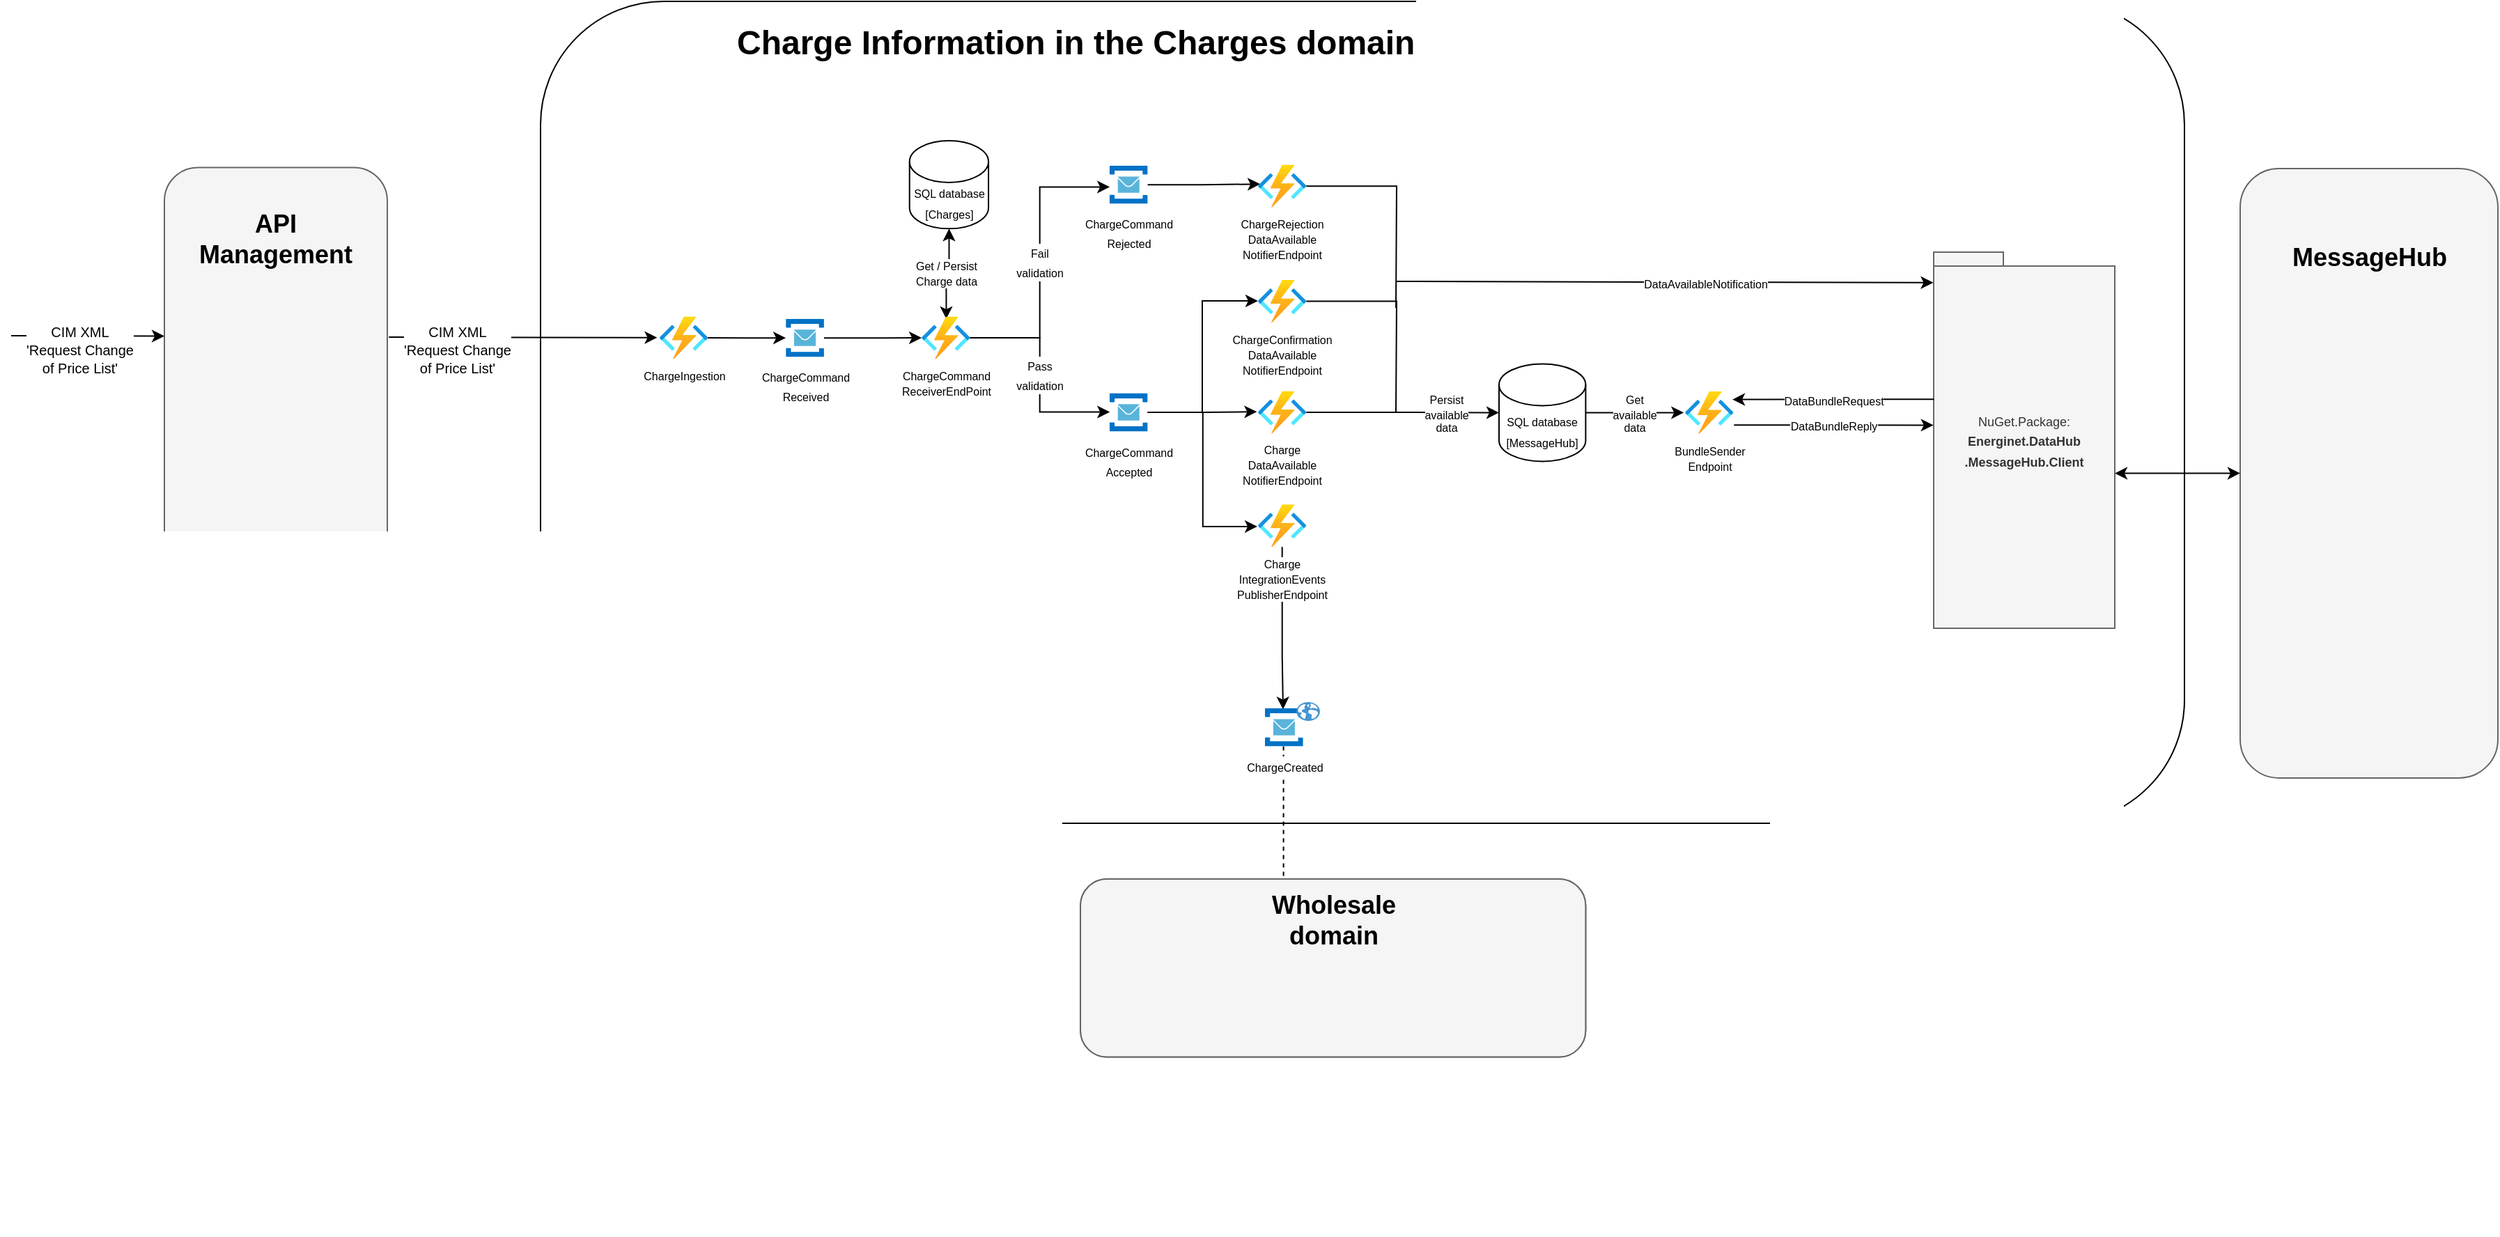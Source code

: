 <mxfile version="20.2.3" type="device" pages="5"><diagram id="KlwxC46N-hx96iGGhqOR" name="ChargeInformation"><mxGraphModel dx="320" dy="221" grid="1" gridSize="10" guides="1" tooltips="1" connect="1" arrows="1" fold="1" page="1" pageScale="1" pageWidth="827" pageHeight="1169" math="0" shadow="0"><root><mxCell id="0"/><mxCell id="1" parent="0"/><mxCell id="MYXWLyL1p2K_Epl3DtGn-15" value="" style="opacity=50;textOpacity=50;strokeColor=none;" parent="1" vertex="1" connectable="0"><mxGeometry x="360" y="50" width="1230" height="885.57" as="geometry"/></mxCell><mxCell id="MYXWLyL1p2K_Epl3DtGn-2" value="" style="rounded=1;whiteSpace=wrap;html=1;" parent="MYXWLyL1p2K_Epl3DtGn-15" vertex="1"><mxGeometry x="40" width="1180" height="590" as="geometry"/></mxCell><mxCell id="NvUXONiLcMeiS4wBiC3s-28" value="&lt;h1&gt;Charge Information in the Charges domain&lt;br&gt;&lt;/h1&gt;" style="text;html=1;strokeColor=none;fillColor=none;spacing=5;spacingTop=-20;whiteSpace=wrap;overflow=hidden;rounded=0;dashed=1;" parent="MYXWLyL1p2K_Epl3DtGn-15" vertex="1"><mxGeometry x="175.71" y="10" width="600" height="36.51" as="geometry"/></mxCell><mxCell id="P5rP9bWZ3KFdOlhkd0rS-8" value="" style="edgeStyle=orthogonalEdgeStyle;rounded=0;orthogonalLoop=1;jettySize=auto;html=1;fontSize=9;startArrow=classic;startFill=1;endArrow=none;endFill=0;" parent="MYXWLyL1p2K_Epl3DtGn-15" source="P5rP9bWZ3KFdOlhkd0rS-3" target="P5rP9bWZ3KFdOlhkd0rS-5" edge="1"><mxGeometry relative="1" as="geometry"/></mxCell><mxCell id="P5rP9bWZ3KFdOlhkd0rS-10" value="" style="edgeStyle=orthogonalEdgeStyle;rounded=0;orthogonalLoop=1;jettySize=auto;html=1;fontSize=9;startArrow=none;startFill=0;endArrow=classic;endFill=1;" parent="MYXWLyL1p2K_Epl3DtGn-15" source="P5rP9bWZ3KFdOlhkd0rS-3" target="P5rP9bWZ3KFdOlhkd0rS-9" edge="1"><mxGeometry relative="1" as="geometry"/></mxCell><mxCell id="P5rP9bWZ3KFdOlhkd0rS-3" value="&lt;font style=&quot;font-size: 8px&quot;&gt;ChargeCommand&lt;br&gt;Received&lt;/font&gt;" style="aspect=fixed;html=1;points=[];align=center;image;fontSize=12;image=img/lib/mscae/Service_Bus.svg;" parent="MYXWLyL1p2K_Epl3DtGn-15" vertex="1"><mxGeometry x="216.085" y="227.853" width="27.382" height="27.382" as="geometry"/></mxCell><mxCell id="P5rP9bWZ3KFdOlhkd0rS-5" value="&lt;font style=&quot;font-size: 8px&quot;&gt;ChargeIngestion&lt;/font&gt;" style="aspect=fixed;html=1;points=[];align=center;image;fontSize=9;image=img/lib/azure2/compute/Function_Apps.svg;labelPosition=center;verticalLabelPosition=bottom;verticalAlign=top;" parent="MYXWLyL1p2K_Epl3DtGn-15" vertex="1"><mxGeometry x="125.419" y="226.237" width="34.684" height="30.604" as="geometry"/></mxCell><mxCell id="P5rP9bWZ3KFdOlhkd0rS-11" value="&lt;font style=&quot;font-size: 8px&quot;&gt;Get / Persist&lt;br&gt;Charge data&lt;/font&gt;" style="edgeStyle=orthogonalEdgeStyle;rounded=0;orthogonalLoop=1;jettySize=auto;html=1;fontSize=9;startArrow=classic;startFill=1;endArrow=classic;endFill=1;exitX=0.51;exitY=0.055;exitDx=0;exitDy=0;exitPerimeter=0;" parent="MYXWLyL1p2K_Epl3DtGn-15" source="P5rP9bWZ3KFdOlhkd0rS-9" target="MYXWLyL1p2K_Epl3DtGn-20" edge="1"><mxGeometry relative="1" as="geometry"><mxPoint x="335.085" y="285.565" as="sourcePoint"/></mxGeometry></mxCell><mxCell id="KIv0wg9MQq3dyHa51V74-32" value="&lt;font style=&quot;font-size: 8px&quot;&gt;Pass &lt;br&gt;validation&lt;/font&gt;" style="edgeStyle=orthogonalEdgeStyle;rounded=0;orthogonalLoop=1;jettySize=auto;html=1;entryX=0.007;entryY=0.493;entryDx=0;entryDy=0;entryPerimeter=0;" parent="MYXWLyL1p2K_Epl3DtGn-15" source="P5rP9bWZ3KFdOlhkd0rS-9" target="KIv0wg9MQq3dyHa51V74-30" edge="1"><mxGeometry relative="1" as="geometry"/></mxCell><mxCell id="KIv0wg9MQq3dyHa51V74-33" value="&lt;font style=&quot;font-size: 8px&quot;&gt;Fail&lt;br&gt;validation&lt;/font&gt;" style="edgeStyle=orthogonalEdgeStyle;rounded=0;orthogonalLoop=1;jettySize=auto;html=1;entryX=0.007;entryY=0.56;entryDx=0;entryDy=0;entryPerimeter=0;" parent="MYXWLyL1p2K_Epl3DtGn-15" source="P5rP9bWZ3KFdOlhkd0rS-9" target="KIv0wg9MQq3dyHa51V74-1" edge="1"><mxGeometry relative="1" as="geometry"/></mxCell><mxCell id="P5rP9bWZ3KFdOlhkd0rS-9" value="&lt;font style=&quot;font-size: 8px&quot;&gt;ChargeCommand&lt;br&gt;ReceiverEndPoint&lt;br&gt;&lt;/font&gt;" style="aspect=fixed;html=1;points=[];align=center;image;fontSize=9;image=img/lib/azure2/compute/Function_Apps.svg;labelPosition=center;verticalLabelPosition=bottom;verticalAlign=top;" parent="MYXWLyL1p2K_Epl3DtGn-15" vertex="1"><mxGeometry x="313.552" y="226.247" width="34.684" height="30.604" as="geometry"/></mxCell><mxCell id="KIv0wg9MQq3dyHa51V74-36" style="edgeStyle=orthogonalEdgeStyle;rounded=0;orthogonalLoop=1;jettySize=auto;html=1;entryX=0.047;entryY=0.453;entryDx=0;entryDy=0;entryPerimeter=0;" parent="MYXWLyL1p2K_Epl3DtGn-15" source="KIv0wg9MQq3dyHa51V74-1" target="KIv0wg9MQq3dyHa51V74-35" edge="1"><mxGeometry relative="1" as="geometry"/></mxCell><mxCell id="KIv0wg9MQq3dyHa51V74-1" value="&lt;font style=&quot;font-size: 8px ; line-height: 100%&quot;&gt;ChargeCommand&lt;br&gt;Rejected&lt;/font&gt;" style="aspect=fixed;html=1;points=[];align=center;image;fontSize=12;image=img/lib/mscae/Service_Bus.svg;" parent="MYXWLyL1p2K_Epl3DtGn-15" vertex="1"><mxGeometry x="448.419" y="117.884" width="27.382" height="27.382" as="geometry"/></mxCell><mxCell id="KIv0wg9MQq3dyHa51V74-39" style="edgeStyle=orthogonalEdgeStyle;rounded=0;orthogonalLoop=1;jettySize=auto;html=1;entryX=-0.021;entryY=0.487;entryDx=0;entryDy=0;entryPerimeter=0;" parent="MYXWLyL1p2K_Epl3DtGn-15" source="KIv0wg9MQq3dyHa51V74-30" target="KIv0wg9MQq3dyHa51V74-34" edge="1"><mxGeometry relative="1" as="geometry"/></mxCell><mxCell id="KIv0wg9MQq3dyHa51V74-82" style="edgeStyle=orthogonalEdgeStyle;rounded=0;orthogonalLoop=1;jettySize=auto;html=1;entryX=-0.012;entryY=0.519;entryDx=0;entryDy=0;entryPerimeter=0;startArrow=none;startFill=0;endArrow=classic;endFill=1;strokeColor=#000000;" parent="MYXWLyL1p2K_Epl3DtGn-15" source="KIv0wg9MQq3dyHa51V74-30" target="KIv0wg9MQq3dyHa51V74-37" edge="1"><mxGeometry relative="1" as="geometry"/></mxCell><mxCell id="Pz7EazpRtCZhN5EELTWT-4" style="edgeStyle=orthogonalEdgeStyle;rounded=0;orthogonalLoop=1;jettySize=auto;html=1;" parent="MYXWLyL1p2K_Epl3DtGn-15" source="KIv0wg9MQq3dyHa51V74-30" target="Pz7EazpRtCZhN5EELTWT-2" edge="1"><mxGeometry relative="1" as="geometry"><Array as="points"><mxPoint x="515" y="295"/><mxPoint x="515" y="215"/></Array></mxGeometry></mxCell><mxCell id="KIv0wg9MQq3dyHa51V74-30" value="&lt;font style=&quot;font-size: 8px ; line-height: 100%&quot;&gt;ChargeCommand&lt;br&gt;Accepted&lt;/font&gt;" style="aspect=fixed;html=1;points=[];align=center;image;fontSize=12;image=img/lib/mscae/Service_Bus.svg;" parent="MYXWLyL1p2K_Epl3DtGn-15" vertex="1"><mxGeometry x="448.419" y="281.309" width="27.382" height="27.382" as="geometry"/></mxCell><mxCell id="KIv0wg9MQq3dyHa51V74-34" value="&lt;font&gt;&lt;span style=&quot;font-size: 8px&quot;&gt;Charge&lt;br&gt;DataAvailable&lt;br&gt;NotifierEndpoint&lt;/span&gt;&lt;br&gt;&lt;/font&gt;" style="aspect=fixed;html=1;points=[];align=center;image;fontSize=9;image=img/lib/azure2/compute/Function_Apps.svg;labelPosition=center;verticalLabelPosition=bottom;verticalAlign=top;" parent="MYXWLyL1p2K_Epl3DtGn-15" vertex="1"><mxGeometry x="554.952" y="279.693" width="34.684" height="30.604" as="geometry"/></mxCell><mxCell id="Pz7EazpRtCZhN5EELTWT-7" style="edgeStyle=orthogonalEdgeStyle;rounded=0;orthogonalLoop=1;jettySize=auto;html=1;fillColor=#f5f5f5;strokeColor=#000000;endArrow=none;endFill=0;" parent="MYXWLyL1p2K_Epl3DtGn-15" source="KIv0wg9MQq3dyHa51V74-35" edge="1"><mxGeometry relative="1" as="geometry"><mxPoint x="654" y="220" as="targetPoint"/></mxGeometry></mxCell><mxCell id="KIv0wg9MQq3dyHa51V74-35" value="&lt;font style=&quot;font-size: 8px&quot;&gt;ChargeRejection&lt;br&gt;DataAvailable&lt;br&gt;NotifierEndpoint&lt;br&gt;&lt;/font&gt;" style="aspect=fixed;html=1;points=[];align=center;image;fontSize=9;image=img/lib/azure2/compute/Function_Apps.svg;labelPosition=center;verticalLabelPosition=bottom;verticalAlign=top;" parent="MYXWLyL1p2K_Epl3DtGn-15" vertex="1"><mxGeometry x="554.952" y="117.274" width="34.684" height="30.604" as="geometry"/></mxCell><mxCell id="xoEuS1LsCUM5lF9zzNaL-4" style="edgeStyle=orthogonalEdgeStyle;rounded=0;comic=0;orthogonalLoop=1;jettySize=auto;html=1;entryX=0.475;entryY=0.031;entryDx=0;entryDy=0;entryPerimeter=0;shadow=0;endArrow=classic;endFill=1;strokeColor=#000000;" parent="MYXWLyL1p2K_Epl3DtGn-15" source="KIv0wg9MQq3dyHa51V74-37" target="KIv0wg9MQq3dyHa51V74-43" edge="1"><mxGeometry relative="1" as="geometry"><Array as="points"><mxPoint x="572" y="470"/><mxPoint x="573" y="470"/></Array></mxGeometry></mxCell><mxCell id="KIv0wg9MQq3dyHa51V74-37" value="&lt;font&gt;&lt;span style=&quot;font-size: 8px&quot;&gt;Charge&lt;br&gt;IntegrationEvents&lt;br&gt;PublisherEndpoint&lt;/span&gt;&lt;br&gt;&lt;/font&gt;" style="aspect=fixed;html=1;points=[];align=center;image;fontSize=9;image=img/lib/azure2/compute/Function_Apps.svg;labelPosition=center;verticalLabelPosition=bottom;verticalAlign=top;" parent="MYXWLyL1p2K_Epl3DtGn-15" vertex="1"><mxGeometry x="554.952" y="361.074" width="34.684" height="30.604" as="geometry"/></mxCell><mxCell id="MYXWLyL1p2K_Epl3DtGn-20" value="&lt;font style=&quot;font-size: 8px&quot;&gt;SQL database&lt;br&gt;[Charges]&lt;br&gt;&lt;/font&gt;" style="shape=cylinder3;whiteSpace=wrap;html=1;boundedLbl=1;backgroundOutline=1;size=15;" parent="MYXWLyL1p2K_Epl3DtGn-15" vertex="1"><mxGeometry x="304.871" y="100.0" width="56.667" height="63.16" as="geometry"/></mxCell><mxCell id="KIv0wg9MQq3dyHa51V74-70" value="&lt;font style=&quot;font-size: 9px&quot;&gt;NuGet.Package:&lt;br&gt;&lt;b&gt;Energinet.DataHub&lt;br&gt;.MessageHub.Client&lt;/b&gt;&lt;/font&gt;" style="shape=folder;tabWidth=50;tabHeight=10;tabPosition=left;strokeWidth=1;html=1;whiteSpace=wrap;align=center;strokeColor=#666666;fillColor=#f5f5f5;fontColor=#333333;" parent="MYXWLyL1p2K_Epl3DtGn-15" vertex="1"><mxGeometry x="1040" y="180" width="130" height="270" as="geometry"/></mxCell><mxCell id="iGNZZwKwSOgs7Oc_832M-1" style="edgeStyle=orthogonalEdgeStyle;rounded=0;orthogonalLoop=1;jettySize=auto;html=1;dashed=1;endArrow=none;endFill=0;entryX=0.402;entryY=0.004;entryDx=0;entryDy=0;entryPerimeter=0;" parent="MYXWLyL1p2K_Epl3DtGn-15" source="KIv0wg9MQq3dyHa51V74-43" target="TkCjeekicFUhE8DXg7hB-3" edge="1"><mxGeometry relative="1" as="geometry"><mxPoint x="490" y="600" as="targetPoint"/><Array as="points"><mxPoint x="574" y="610"/></Array></mxGeometry></mxCell><mxCell id="Zr4QSRQtvSTzWv_KeN_K-1" value="&lt;span style=&quot;font-size: 8px&quot;&gt;BundleSender&lt;br&gt;Endpoint&lt;/span&gt;" style="aspect=fixed;html=1;points=[];align=center;image;fontSize=9;image=img/lib/azure2/compute/Function_Apps.svg;labelPosition=center;verticalLabelPosition=bottom;verticalAlign=top;" parent="MYXWLyL1p2K_Epl3DtGn-15" vertex="1"><mxGeometry x="861.533" y="279.928" width="34.684" height="30.604" as="geometry"/></mxCell><mxCell id="Zr4QSRQtvSTzWv_KeN_K-2" value="&lt;font style=&quot;font-size: 8px&quot;&gt;DataBundleRequest&lt;/font&gt;" style="edgeStyle=orthogonalEdgeStyle;rounded=0;orthogonalLoop=1;jettySize=auto;html=1;entryX=0.98;entryY=0.191;entryDx=0;entryDy=0;entryPerimeter=0;endArrow=classic;endFill=1;startArrow=none;startFill=0;exitX=0.002;exitY=0.391;exitDx=0;exitDy=0;exitPerimeter=0;" parent="MYXWLyL1p2K_Epl3DtGn-15" source="KIv0wg9MQq3dyHa51V74-70" target="Zr4QSRQtvSTzWv_KeN_K-1" edge="1"><mxGeometry relative="1" as="geometry"><mxPoint x="1011.53" y="285.53" as="sourcePoint"/></mxGeometry></mxCell><mxCell id="Zr4QSRQtvSTzWv_KeN_K-3" value="&lt;font style=&quot;font-size: 8px&quot;&gt;DataBundleReply&lt;/font&gt;" style="edgeStyle=orthogonalEdgeStyle;rounded=0;orthogonalLoop=1;jettySize=auto;html=1;startArrow=none;startFill=0;endArrow=classic;endFill=1;exitX=1.013;exitY=0.789;exitDx=0;exitDy=0;exitPerimeter=0;entryX=-0.001;entryY=0.46;entryDx=0;entryDy=0;entryPerimeter=0;" parent="MYXWLyL1p2K_Epl3DtGn-15" source="Zr4QSRQtvSTzWv_KeN_K-1" target="KIv0wg9MQq3dyHa51V74-70" edge="1"><mxGeometry relative="1" as="geometry"><mxPoint x="1009.49" y="303.16" as="targetPoint"/></mxGeometry></mxCell><mxCell id="Zr4QSRQtvSTzWv_KeN_K-4" value="&lt;div&gt;&lt;span style=&quot;font-size: 8px&quot;&gt;Get&lt;/span&gt;&lt;/div&gt;&lt;font style=&quot;font-size: 8px&quot;&gt;&lt;div&gt;available&lt;/div&gt;&lt;div&gt;data&lt;/div&gt;&lt;/font&gt;" style="edgeStyle=orthogonalEdgeStyle;rounded=0;orthogonalLoop=1;jettySize=auto;html=1;entryX=-0.026;entryY=0.499;entryDx=0;entryDy=0;entryPerimeter=0;startArrow=none;startFill=0;endArrow=classic;endFill=1;align=center;" parent="MYXWLyL1p2K_Epl3DtGn-15" source="Zr4QSRQtvSTzWv_KeN_K-5" target="Zr4QSRQtvSTzWv_KeN_K-1" edge="1"><mxGeometry relative="1" as="geometry"/></mxCell><mxCell id="Zr4QSRQtvSTzWv_KeN_K-5" value="&lt;font style=&quot;font-size: 8px&quot;&gt;SQL database&lt;br&gt;[MessageHub]&lt;br&gt;&lt;/font&gt;" style="shape=cylinder3;whiteSpace=wrap;html=1;boundedLbl=1;backgroundOutline=1;size=15;" parent="MYXWLyL1p2K_Epl3DtGn-15" vertex="1"><mxGeometry x="728" y="260.23" width="62.2" height="70" as="geometry"/></mxCell><mxCell id="BpPdb_NPMijOcbJY0QCE-3" style="edgeStyle=orthogonalEdgeStyle;rounded=0;orthogonalLoop=1;jettySize=auto;html=1;entryX=-0.002;entryY=0.081;entryDx=0;entryDy=0;entryPerimeter=0;" edge="1" parent="MYXWLyL1p2K_Epl3DtGn-15" target="KIv0wg9MQq3dyHa51V74-70"><mxGeometry relative="1" as="geometry"><mxPoint x="654" y="201" as="sourcePoint"/><mxPoint x="1035.17" y="215.29" as="targetPoint"/></mxGeometry></mxCell><mxCell id="BpPdb_NPMijOcbJY0QCE-4" value="&lt;span style=&quot;font-size: 8px;&quot;&gt;DataAvailableNotification&lt;/span&gt;" style="edgeLabel;html=1;align=center;verticalAlign=middle;resizable=0;points=[];" vertex="1" connectable="0" parent="BpPdb_NPMijOcbJY0QCE-3"><mxGeometry x="0.151" relative="1" as="geometry"><mxPoint as="offset"/></mxGeometry></mxCell><mxCell id="Pz7EazpRtCZhN5EELTWT-2" value="&lt;font style=&quot;font-size: 8px&quot;&gt;ChargeConfirmation&lt;br&gt;DataAvailable&lt;br&gt;NotifierEndpoint&lt;br&gt;&lt;/font&gt;" style="aspect=fixed;html=1;points=[];align=center;image;fontSize=9;image=img/lib/azure2/compute/Function_Apps.svg;labelPosition=center;verticalLabelPosition=bottom;verticalAlign=top;" parent="MYXWLyL1p2K_Epl3DtGn-15" vertex="1"><mxGeometry x="554.952" y="200.003" width="34.684" height="30.604" as="geometry"/></mxCell><mxCell id="Pz7EazpRtCZhN5EELTWT-9" value="&lt;div&gt;&lt;span style=&quot;font-size: 8px&quot;&gt;Persist&lt;/span&gt;&lt;/div&gt;&lt;font style=&quot;font-size: 8px&quot;&gt;&lt;div&gt;available&lt;/div&gt;&lt;div&gt;data&lt;/div&gt;&lt;/font&gt;" style="edgeStyle=orthogonalEdgeStyle;rounded=0;orthogonalLoop=1;jettySize=auto;html=1;endArrow=classic;endFill=1;entryX=0;entryY=0.5;entryDx=0;entryDy=0;entryPerimeter=0;align=center;" parent="MYXWLyL1p2K_Epl3DtGn-15" source="KIv0wg9MQq3dyHa51V74-34" target="Zr4QSRQtvSTzWv_KeN_K-5" edge="1"><mxGeometry x="0.452" relative="1" as="geometry"><mxPoint x="660" y="294.995" as="targetPoint"/><mxPoint as="offset"/></mxGeometry></mxCell><mxCell id="KIv0wg9MQq3dyHa51V74-45" value="" style="group;align=center;" parent="MYXWLyL1p2K_Epl3DtGn-15" vertex="1" connectable="0"><mxGeometry x="560" y="503.005" width="39.44" height="31.736" as="geometry"/></mxCell><mxCell id="KIv0wg9MQq3dyHa51V74-43" value="&lt;span style=&quot;font-size: 8px&quot;&gt;ChargeCreated&lt;/span&gt;" style="aspect=fixed;html=1;points=[];align=center;image;fontSize=12;image=img/lib/mscae/Service_Bus.svg;" parent="KIv0wg9MQq3dyHa51V74-45" vertex="1"><mxGeometry y="4.354" width="27.382" height="27.382" as="geometry"/></mxCell><mxCell id="KIv0wg9MQq3dyHa51V74-44" value="" style="shadow=0;dashed=0;html=1;strokeColor=none;fillColor=#4495D1;labelPosition=center;verticalLabelPosition=bottom;verticalAlign=top;align=center;outlineConnect=0;shape=mxgraph.veeam.globe;" parent="KIv0wg9MQq3dyHa51V74-45" vertex="1"><mxGeometry x="22.667" width="16.773" height="13.508" as="geometry"/></mxCell><mxCell id="KIv0wg9MQq3dyHa51V74-87" value="" style="group" parent="MYXWLyL1p2K_Epl3DtGn-15" vertex="1" connectable="0"><mxGeometry x="427.531" y="629.997" width="362.667" height="127.783" as="geometry"/></mxCell><mxCell id="KIv0wg9MQq3dyHa51V74-88" value="" style="rounded=1;whiteSpace=wrap;html=1;fillColor=#f5f5f5;strokeColor=#666666;fontColor=#333333;" parent="KIv0wg9MQq3dyHa51V74-87" vertex="1"><mxGeometry width="362.667" height="127.783" as="geometry"/></mxCell><mxCell id="KIv0wg9MQq3dyHa51V74-89" value="&lt;b&gt;&lt;font style=&quot;font-size: 18px&quot;&gt;Aggregations domain&lt;/font&gt;&lt;/b&gt;" style="text;html=1;strokeColor=none;fillColor=none;align=center;verticalAlign=middle;whiteSpace=wrap;rounded=0;" parent="KIv0wg9MQq3dyHa51V74-87" vertex="1"><mxGeometry x="102" y="9.127" width="158.667" height="41.164" as="geometry"/></mxCell><mxCell id="TkCjeekicFUhE8DXg7hB-2" value="" style="group" parent="KIv0wg9MQq3dyHa51V74-87" vertex="1" connectable="0"><mxGeometry width="362.667" height="127.783" as="geometry"/></mxCell><mxCell id="TkCjeekicFUhE8DXg7hB-3" value="" style="rounded=1;whiteSpace=wrap;html=1;fillColor=#f5f5f5;strokeColor=#666666;fontColor=#333333;" parent="TkCjeekicFUhE8DXg7hB-2" vertex="1"><mxGeometry width="362.667" height="127.783" as="geometry"/></mxCell><mxCell id="TkCjeekicFUhE8DXg7hB-4" value="&lt;b&gt;&lt;font style=&quot;font-size: 18px&quot;&gt;Wholesale&lt;br&gt;domain&lt;/font&gt;&lt;/b&gt;" style="text;html=1;strokeColor=none;fillColor=none;align=center;verticalAlign=middle;whiteSpace=wrap;rounded=0;" parent="TkCjeekicFUhE8DXg7hB-2" vertex="1"><mxGeometry x="102" y="9.127" width="158.667" height="41.164" as="geometry"/></mxCell><mxCell id="NvUXONiLcMeiS4wBiC3s-17" value="" style="rounded=1;whiteSpace=wrap;html=1;fillColor=#f5f5f5;strokeColor=#666666;fontColor=#333333;" parent="1" vertex="1"><mxGeometry x="130" y="169.22" width="160" height="438.23" as="geometry"/></mxCell><mxCell id="NvUXONiLcMeiS4wBiC3s-14" value="&lt;b&gt;&lt;font style=&quot;font-size: 18px&quot;&gt;API&lt;br&gt;Management&lt;br&gt;&lt;/font&gt;&lt;/b&gt;" style="text;html=1;strokeColor=none;fillColor=none;align=center;verticalAlign=middle;whiteSpace=wrap;rounded=0;" parent="1" vertex="1"><mxGeometry x="135" y="210" width="150" height="22.55" as="geometry"/></mxCell><mxCell id="NvUXONiLcMeiS4wBiC3s-20" value="&lt;span style=&quot;font-size: x-small&quot;&gt;CIM XML&lt;/span&gt;&lt;br style=&quot;font-size: x-small&quot;&gt;&lt;span style=&quot;font-size: x-small&quot;&gt;'Request Change&lt;/span&gt;&lt;br style=&quot;font-size: x-small&quot;&gt;&lt;span style=&quot;font-size: x-small&quot;&gt;of Price List'&lt;/span&gt;" style="endArrow=classic;html=1;entryX=-0.048;entryY=0.494;entryDx=0;entryDy=0;entryPerimeter=0;exitX=1.007;exitY=0.278;exitDx=0;exitDy=0;exitPerimeter=0;" parent="1" source="NvUXONiLcMeiS4wBiC3s-17" target="P5rP9bWZ3KFdOlhkd0rS-5" edge="1"><mxGeometry x="-0.492" y="-9" width="50" height="50" relative="1" as="geometry"><mxPoint x="70" y="291" as="sourcePoint"/><mxPoint x="100" y="290" as="targetPoint"/><Array as="points"/><mxPoint as="offset"/></mxGeometry></mxCell><mxCell id="KIv0wg9MQq3dyHa51V74-72" value="" style="group" parent="1" vertex="1" connectable="0"><mxGeometry x="1620" y="170" width="185" height="437.45" as="geometry"/></mxCell><mxCell id="NvUXONiLcMeiS4wBiC3s-13" value="" style="rounded=1;whiteSpace=wrap;html=1;fillColor=#f5f5f5;strokeColor=#666666;fontColor=#333333;" parent="KIv0wg9MQq3dyHa51V74-72" vertex="1"><mxGeometry width="185" height="437.45" as="geometry"/></mxCell><mxCell id="NvUXONiLcMeiS4wBiC3s-18" value="&lt;b&gt;&lt;font style=&quot;font-size: 18px&quot;&gt;MessageHub&lt;/font&gt;&lt;/b&gt;" style="text;html=1;strokeColor=none;fillColor=none;align=center;verticalAlign=middle;whiteSpace=wrap;rounded=0;" parent="KIv0wg9MQq3dyHa51V74-72" vertex="1"><mxGeometry x="27.5" y="52.801" width="130" height="23.211" as="geometry"/></mxCell><mxCell id="KIv0wg9MQq3dyHa51V74-181" value="" style="edgeStyle=orthogonalEdgeStyle;rounded=0;orthogonalLoop=1;jettySize=auto;html=1;startArrow=classic;startFill=1;endArrow=classic;endFill=1;strokeColor=#000000;entryX=0;entryY=0.5;entryDx=0;entryDy=0;exitX=1;exitY=0.588;exitDx=0;exitDy=0;exitPerimeter=0;" parent="1" source="KIv0wg9MQq3dyHa51V74-70" target="NvUXONiLcMeiS4wBiC3s-13" edge="1"><mxGeometry relative="1" as="geometry"/></mxCell><mxCell id="e8tPUropjRD3XZ2wbLb_-1" value="&lt;span style=&quot;font-size: x-small&quot;&gt;CIM XML&lt;/span&gt;&lt;br style=&quot;font-size: x-small&quot;&gt;&lt;span style=&quot;font-size: x-small&quot;&gt;'Request Change&lt;/span&gt;&lt;br style=&quot;font-size: x-small&quot;&gt;&lt;span style=&quot;font-size: x-small&quot;&gt;of Price List'&lt;/span&gt;" style="endArrow=classic;html=1;entryX=-0.048;entryY=0.494;entryDx=0;entryDy=0;entryPerimeter=0;" parent="1" edge="1"><mxGeometry x="-0.11" y="-10" width="50" height="50" relative="1" as="geometry"><mxPoint x="20" y="290" as="sourcePoint"/><mxPoint x="130.004" y="290.306" as="targetPoint"/><Array as="points"/><mxPoint as="offset"/></mxGeometry></mxCell><mxCell id="Pz7EazpRtCZhN5EELTWT-11" style="edgeStyle=orthogonalEdgeStyle;rounded=0;orthogonalLoop=1;jettySize=auto;html=1;endArrow=none;endFill=0;strokeColor=#000000;" parent="1" source="Pz7EazpRtCZhN5EELTWT-2" edge="1"><mxGeometry relative="1" as="geometry"><mxPoint x="1014" y="345" as="targetPoint"/><mxPoint x="949.636" y="265.3" as="sourcePoint"/></mxGeometry></mxCell></root></mxGraphModel></diagram><diagram name="ChargePrices" id="p8Z_vN67cEoTeAWCvXD9"><mxGraphModel dx="2031" dy="1407" grid="1" gridSize="10" guides="1" tooltips="1" connect="1" arrows="1" fold="1" page="1" pageScale="1" pageWidth="827" pageHeight="1169" math="0" shadow="0"><root><mxCell id="TQ5XgIQHK-dzMD9CoNJX-0"/><mxCell id="TQ5XgIQHK-dzMD9CoNJX-1" parent="TQ5XgIQHK-dzMD9CoNJX-0"/><mxCell id="TQ5XgIQHK-dzMD9CoNJX-46" value="" style="rounded=1;whiteSpace=wrap;html=1;fillColor=#f5f5f5;strokeColor=#666666;fontColor=#333333;" parent="TQ5XgIQHK-dzMD9CoNJX-1" vertex="1"><mxGeometry x="130" y="169.22" width="160" height="438.23" as="geometry"/></mxCell><mxCell id="TQ5XgIQHK-dzMD9CoNJX-47" value="&lt;b&gt;&lt;font style=&quot;font-size: 18px&quot;&gt;API &lt;br&gt;Management&lt;/font&gt;&lt;/b&gt;" style="text;html=1;strokeColor=none;fillColor=none;align=center;verticalAlign=middle;whiteSpace=wrap;rounded=0;" parent="TQ5XgIQHK-dzMD9CoNJX-1" vertex="1"><mxGeometry x="135" y="210" width="150" height="22.55" as="geometry"/></mxCell><mxCell id="TQ5XgIQHK-dzMD9CoNJX-49" value="" style="group" parent="TQ5XgIQHK-dzMD9CoNJX-1" vertex="1" connectable="0"><mxGeometry x="1950" y="187.38" width="185" height="437.45" as="geometry"/></mxCell><mxCell id="TQ5XgIQHK-dzMD9CoNJX-50" value="" style="rounded=1;whiteSpace=wrap;html=1;fillColor=#f5f5f5;strokeColor=#666666;fontColor=#333333;" parent="TQ5XgIQHK-dzMD9CoNJX-49" vertex="1"><mxGeometry width="185" height="437.45" as="geometry"/></mxCell><mxCell id="TQ5XgIQHK-dzMD9CoNJX-51" value="&lt;b&gt;&lt;font style=&quot;font-size: 18px&quot;&gt;MessageHub&lt;/font&gt;&lt;/b&gt;" style="text;html=1;strokeColor=none;fillColor=none;align=center;verticalAlign=middle;whiteSpace=wrap;rounded=0;" parent="TQ5XgIQHK-dzMD9CoNJX-49" vertex="1"><mxGeometry x="27.5" y="52.801" width="130" height="23.211" as="geometry"/></mxCell><mxCell id="TQ5XgIQHK-dzMD9CoNJX-53" value="&lt;span style=&quot;font-size: x-small&quot;&gt;CIM XML&lt;/span&gt;&lt;br style=&quot;font-size: x-small&quot;&gt;&lt;span style=&quot;font-size: x-small&quot;&gt;'Request Change&lt;/span&gt;&lt;br style=&quot;font-size: x-small&quot;&gt;&lt;span style=&quot;font-size: x-small&quot;&gt;of Price List'&lt;/span&gt;" style="endArrow=classic;html=1;entryX=-0.048;entryY=0.494;entryDx=0;entryDy=0;entryPerimeter=0;" parent="TQ5XgIQHK-dzMD9CoNJX-1" edge="1"><mxGeometry x="-0.11" y="-10" width="50" height="50" relative="1" as="geometry"><mxPoint x="20" y="290" as="sourcePoint"/><mxPoint x="130.004" y="290.306" as="targetPoint"/><Array as="points"/><mxPoint as="offset"/></mxGeometry></mxCell><mxCell id="TQ5XgIQHK-dzMD9CoNJX-54" style="edgeStyle=orthogonalEdgeStyle;rounded=0;orthogonalLoop=1;jettySize=auto;html=1;endArrow=none;endFill=0;strokeColor=#000000;" parent="TQ5XgIQHK-dzMD9CoNJX-1" edge="1"><mxGeometry relative="1" as="geometry"><mxPoint x="1014" y="345" as="targetPoint"/><mxPoint x="949.636" y="265.286" as="sourcePoint"/></mxGeometry></mxCell><mxCell id="TQ5XgIQHK-dzMD9CoNJX-55" value="&lt;span style=&quot;font-size: 8px&quot;&gt;Persist&lt;/span&gt;&lt;br style=&quot;font-size: 8px&quot;&gt;&lt;span style=&quot;font-size: 8px&quot;&gt;available&lt;/span&gt;&lt;br style=&quot;font-size: 8px&quot;&gt;&lt;span style=&quot;font-size: 8px&quot;&gt;data&lt;/span&gt;" style="edgeLabel;html=1;align=center;verticalAlign=middle;resizable=0;points=[];" parent="TQ5XgIQHK-dzMD9CoNJX-54" vertex="1" connectable="0"><mxGeometry x="0.205" y="1" relative="1" as="geometry"><mxPoint x="-3" y="12" as="offset"/></mxGeometry></mxCell><mxCell id="TQ5XgIQHK-dzMD9CoNJX-3" value="" style="rounded=1;whiteSpace=wrap;html=1;" parent="TQ5XgIQHK-dzMD9CoNJX-1" vertex="1"><mxGeometry x="414" y="45.45" width="1506" height="734.55" as="geometry"/></mxCell><mxCell id="TQ5XgIQHK-dzMD9CoNJX-4" value="&lt;h1&gt;Charge Prices in the Charges domain&lt;br&gt;&lt;/h1&gt;" style="text;html=1;strokeColor=none;fillColor=none;spacing=5;spacingTop=-20;whiteSpace=wrap;overflow=hidden;rounded=0;dashed=1;align=center;" parent="TQ5XgIQHK-dzMD9CoNJX-1" vertex="1"><mxGeometry x="520" y="60" width="960" height="36.51" as="geometry"/></mxCell><mxCell id="TQ5XgIQHK-dzMD9CoNJX-5" value="" style="edgeStyle=orthogonalEdgeStyle;rounded=0;orthogonalLoop=1;jettySize=auto;html=1;fontSize=9;startArrow=classic;startFill=1;endArrow=none;endFill=0;entryX=0.986;entryY=0.495;entryDx=0;entryDy=0;entryPerimeter=0;exitX=-0.182;exitY=0.494;exitDx=0;exitDy=0;exitPerimeter=0;" parent="TQ5XgIQHK-dzMD9CoNJX-1" source="TQ5XgIQHK-dzMD9CoNJX-7" edge="1"><mxGeometry relative="1" as="geometry"><Array as="points"/><mxPoint x="623.007" y="367.012" as="sourcePoint"/><mxPoint x="549.617" y="291.386" as="targetPoint"/></mxGeometry></mxCell><mxCell id="oRrGImjL6e6O40FbfoVb-2" value="" style="edgeStyle=orthogonalEdgeStyle;rounded=0;orthogonalLoop=1;jettySize=auto;html=1;" parent="TQ5XgIQHK-dzMD9CoNJX-1" source="TQ5XgIQHK-dzMD9CoNJX-7" target="TQ5XgIQHK-dzMD9CoNJX-12" edge="1"><mxGeometry relative="1" as="geometry"/></mxCell><mxCell id="TQ5XgIQHK-dzMD9CoNJX-7" value="&lt;span style=&quot;font-size: 8px;&quot;&gt;ChargePrice&lt;br&gt;CommandReceived (D08)&lt;/span&gt;" style="aspect=fixed;html=1;points=[];align=center;image;fontSize=12;image=img/lib/mscae/Service_Bus.svg;" parent="TQ5XgIQHK-dzMD9CoNJX-1" vertex="1"><mxGeometry x="589.995" y="414.243" width="27.382" height="25.382" as="geometry"/></mxCell><mxCell id="oRrGImjL6e6O40FbfoVb-1" style="edgeStyle=orthogonalEdgeStyle;rounded=0;orthogonalLoop=1;jettySize=auto;html=1;entryX=0.015;entryY=0.505;entryDx=0;entryDy=0;entryPerimeter=0;" parent="TQ5XgIQHK-dzMD9CoNJX-1" source="TQ5XgIQHK-dzMD9CoNJX-8" target="oRrGImjL6e6O40FbfoVb-0" edge="1"><mxGeometry relative="1" as="geometry"><Array as="points"><mxPoint x="550" y="292"/><mxPoint x="550" y="174"/></Array></mxGeometry></mxCell><mxCell id="TQ5XgIQHK-dzMD9CoNJX-8" value="&lt;font style=&quot;font-size: 8px&quot;&gt;ChargeIngestion&lt;/font&gt;" style="aspect=fixed;html=1;points=[];align=center;image;fontSize=9;image=img/lib/azure2/compute/Function_Apps.svg;labelPosition=center;verticalLabelPosition=bottom;verticalAlign=top;" parent="TQ5XgIQHK-dzMD9CoNJX-1" vertex="1"><mxGeometry x="485.419" y="276.237" width="34.684" height="30.604" as="geometry"/></mxCell><mxCell id="TQ5XgIQHK-dzMD9CoNJX-12" value="&lt;font style=&quot;font-size: 8px&quot;&gt;ChargePriceCommand&lt;br&gt;ReceiverEndpoint&lt;br&gt;&lt;/font&gt;" style="aspect=fixed;html=1;points=[];align=center;image;fontSize=9;image=img/lib/azure2/compute/Function_Apps.svg;labelPosition=center;verticalLabelPosition=bottom;verticalAlign=top;" parent="TQ5XgIQHK-dzMD9CoNJX-1" vertex="1"><mxGeometry x="680.002" y="414.247" width="34.684" height="25.604" as="geometry"/></mxCell><mxCell id="TQ5XgIQHK-dzMD9CoNJX-33" value="&lt;font style=&quot;font-size: 9px&quot;&gt;NuGet.Package:&lt;br&gt;&lt;b&gt;Energinet.DataHub&lt;br&gt;.MessageHub.Client&lt;/b&gt;&lt;/font&gt;" style="shape=folder;tabWidth=50;tabHeight=10;tabPosition=left;strokeWidth=1;html=1;whiteSpace=wrap;align=center;strokeColor=#666666;fillColor=#f5f5f5;fontColor=#333333;" parent="TQ5XgIQHK-dzMD9CoNJX-1" vertex="1"><mxGeometry x="1760" y="173.75" width="130" height="450" as="geometry"/></mxCell><mxCell id="TQ5XgIQHK-dzMD9CoNJX-41" value="&lt;font style=&quot;font-size: 8px&quot;&gt;DataBundleReply&lt;/font&gt;" style="edgeStyle=orthogonalEdgeStyle;rounded=0;orthogonalLoop=1;jettySize=auto;html=1;startArrow=none;startFill=0;endArrow=classic;endFill=1;exitX=1.013;exitY=0.789;exitDx=0;exitDy=0;exitPerimeter=0;entryX=-0.002;entryY=0.786;entryDx=0;entryDy=0;entryPerimeter=0;" parent="TQ5XgIQHK-dzMD9CoNJX-1" source="TQ5XgIQHK-dzMD9CoNJX-39" target="TQ5XgIQHK-dzMD9CoNJX-33" edge="1"><mxGeometry relative="1" as="geometry"><mxPoint x="1760" y="530" as="targetPoint"/><Array as="points"><mxPoint x="1672" y="528"/><mxPoint x="1760" y="528"/></Array></mxGeometry></mxCell><mxCell id="B1LP-acZBKsP8SnVSZuB-1" value="" style="edgeStyle=orthogonalEdgeStyle;rounded=0;orthogonalLoop=1;jettySize=auto;html=1;fontSize=8;" parent="TQ5XgIQHK-dzMD9CoNJX-1" source="oRrGImjL6e6O40FbfoVb-0" target="B1LP-acZBKsP8SnVSZuB-0" edge="1"><mxGeometry relative="1" as="geometry"/></mxCell><mxCell id="oRrGImjL6e6O40FbfoVb-0" value="&lt;span style=&quot;font-size: 8px;&quot;&gt;ChargeInformation&lt;br&gt;CommandReceived (D18)&lt;/span&gt;" style="aspect=fixed;html=1;points=[];align=center;image;fontSize=12;image=img/lib/mscae/Service_Bus.svg;" parent="TQ5XgIQHK-dzMD9CoNJX-1" vertex="1"><mxGeometry x="589.995" y="160.003" width="27.382" height="27.382" as="geometry"/></mxCell><mxCell id="B1LP-acZBKsP8SnVSZuB-0" value="See Charges &lt;br&gt;architecture&lt;br&gt;diagram" style="ellipse;shape=cloud;whiteSpace=wrap;html=1;fontSize=8;" parent="TQ5XgIQHK-dzMD9CoNJX-1" vertex="1"><mxGeometry x="660" y="133.69" width="120" height="80" as="geometry"/></mxCell><mxCell id="TQ5XgIQHK-dzMD9CoNJX-48" value="&lt;span style=&quot;font-size: x-small&quot;&gt;CIM XML&lt;/span&gt;&lt;br style=&quot;font-size: x-small&quot;&gt;&lt;span style=&quot;font-size: x-small&quot;&gt;'Request Change&lt;/span&gt;&lt;br style=&quot;font-size: x-small&quot;&gt;&lt;span style=&quot;font-size: x-small&quot;&gt;of Price List'&lt;/span&gt;" style="endArrow=classic;html=1;entryX=-0.048;entryY=0.494;entryDx=0;entryDy=0;entryPerimeter=0;exitX=1.007;exitY=0.278;exitDx=0;exitDy=0;exitPerimeter=0;" parent="TQ5XgIQHK-dzMD9CoNJX-1" source="TQ5XgIQHK-dzMD9CoNJX-46" target="TQ5XgIQHK-dzMD9CoNJX-8" edge="1"><mxGeometry x="-0.492" y="-9" width="50" height="50" relative="1" as="geometry"><mxPoint x="70" y="291" as="sourcePoint"/><mxPoint x="100" y="290" as="targetPoint"/><Array as="points"/><mxPoint as="offset"/></mxGeometry></mxCell><mxCell id="TQ5XgIQHK-dzMD9CoNJX-52" value="" style="edgeStyle=orthogonalEdgeStyle;rounded=0;orthogonalLoop=1;jettySize=auto;html=1;startArrow=classic;startFill=1;endArrow=classic;endFill=1;strokeColor=#000000;exitX=1;exitY=0.588;exitDx=0;exitDy=0;exitPerimeter=0;" parent="TQ5XgIQHK-dzMD9CoNJX-1" source="TQ5XgIQHK-dzMD9CoNJX-33" edge="1"><mxGeometry relative="1" as="geometry"><mxPoint x="1950" y="438" as="targetPoint"/></mxGeometry></mxCell><mxCell id="g7Ylo5euo4mgDJvPMbOm-4" style="edgeStyle=orthogonalEdgeStyle;rounded=0;orthogonalLoop=1;jettySize=auto;html=1;dashed=1;endArrow=none;endFill=0;entryX=0.542;entryY=-0.004;entryDx=0;entryDy=0;entryPerimeter=0;fillColor=#f5f5f5;strokeColor=#666666;exitX=0.471;exitY=1.167;exitDx=0;exitDy=0;exitPerimeter=0;" parent="TQ5XgIQHK-dzMD9CoNJX-1" source="TQ5XgIQHK-dzMD9CoNJX-31" target="g7Ylo5euo4mgDJvPMbOm-6" edge="1"><mxGeometry relative="1" as="geometry"><mxPoint x="43.079" y="98.263" as="targetPoint"/><Array as="points"><mxPoint x="1313" y="810"/></Array><mxPoint x="1130" y="737" as="sourcePoint"/></mxGeometry></mxCell><mxCell id="g7Ylo5euo4mgDJvPMbOm-5" value="" style="group" parent="TQ5XgIQHK-dzMD9CoNJX-1" vertex="1" connectable="0"><mxGeometry x="1117.331" y="809.997" width="362.667" height="127.783" as="geometry"/></mxCell><mxCell id="g7Ylo5euo4mgDJvPMbOm-6" value="" style="rounded=1;whiteSpace=wrap;html=1;fillColor=#f5f5f5;strokeColor=#666666;fontColor=#333333;" parent="g7Ylo5euo4mgDJvPMbOm-5" vertex="1"><mxGeometry width="362.667" height="127.783" as="geometry"/></mxCell><mxCell id="g7Ylo5euo4mgDJvPMbOm-7" value="&lt;b&gt;&lt;font style=&quot;font-size: 18px&quot;&gt;Wholesale&lt;br&gt;domain&lt;/font&gt;&lt;/b&gt;" style="text;html=1;strokeColor=none;fillColor=none;align=center;verticalAlign=middle;whiteSpace=wrap;rounded=0;" parent="g7Ylo5euo4mgDJvPMbOm-5" vertex="1"><mxGeometry x="102" y="9.127" width="158.667" height="41.164" as="geometry"/></mxCell><mxCell id="yGn2OxHFC5q4aPJ5V98D-2" value="" style="group" parent="TQ5XgIQHK-dzMD9CoNJX-1" vertex="1" connectable="0"><mxGeometry x="910" y="210" width="460" height="525.45" as="geometry"/></mxCell><mxCell id="YyPSDyvZYSWvX7TMsPRt-14" value="&lt;font&gt;&lt;span style=&quot;font-size: 8px;&quot;&gt;ChargePriceAccepted&lt;br&gt;DataAvailableNotifier&lt;br&gt;Endpoint&lt;/span&gt;&lt;br&gt;&lt;/font&gt;" style="aspect=fixed;html=1;points=[];align=center;image;fontSize=9;image=img/lib/azure2/compute/Function_Apps.svg;labelPosition=center;verticalLabelPosition=bottom;verticalAlign=top;" parent="yGn2OxHFC5q4aPJ5V98D-2" vertex="1"><mxGeometry x="313.002" y="272.394" width="34.684" height="42.604" as="geometry"/></mxCell><mxCell id="OPzBuyXayWuaeWhlcDaD-6" style="edgeStyle=orthogonalEdgeStyle;rounded=0;orthogonalLoop=1;jettySize=auto;html=1;fontSize=8;startArrow=classic;startFill=1;endArrow=none;endFill=0;exitX=-0.016;exitY=0.485;exitDx=0;exitDy=0;exitPerimeter=0;entryX=1.023;entryY=0.511;entryDx=0;entryDy=0;entryPerimeter=0;" parent="yGn2OxHFC5q4aPJ5V98D-2" source="YyPSDyvZYSWvX7TMsPRt-13" target="YyPSDyvZYSWvX7TMsPRt-1" edge="1"><mxGeometry relative="1" as="geometry"/></mxCell><mxCell id="YyPSDyvZYSWvX7TMsPRt-1" value="&lt;span style=&quot;font-size: 8px;&quot;&gt;ChargePrice&lt;br&gt;Accepted&lt;/span&gt;" style="aspect=fixed;html=1;points=[];align=center;image;fontSize=12;image=img/lib/mscae/Service_Bus.svg;" parent="yGn2OxHFC5q4aPJ5V98D-2" vertex="1"><mxGeometry x="159.995" y="280.003" width="27.382" height="27.382" as="geometry"/></mxCell><mxCell id="YyPSDyvZYSWvX7TMsPRt-3" value="&lt;span style=&quot;font-size: 8px;&quot;&gt;ChargePrice&lt;br&gt;Rejected&lt;/span&gt;" style="aspect=fixed;html=1;points=[];align=center;image;fontSize=12;image=img/lib/mscae/Service_Bus.svg;" parent="yGn2OxHFC5q4aPJ5V98D-2" vertex="1"><mxGeometry x="159.995" y="80.003" width="27.382" height="27.382" as="geometry"/></mxCell><mxCell id="OPzBuyXayWuaeWhlcDaD-4" style="edgeStyle=orthogonalEdgeStyle;rounded=0;orthogonalLoop=1;jettySize=auto;html=1;fontSize=8;startArrow=classic;startFill=1;endArrow=none;endFill=0;exitX=-0.099;exitY=0.452;exitDx=0;exitDy=0;exitPerimeter=0;" parent="yGn2OxHFC5q4aPJ5V98D-2" source="YyPSDyvZYSWvX7TMsPRt-1" target="TQ5XgIQHK-dzMD9CoNJX-25" edge="1"><mxGeometry relative="1" as="geometry"/></mxCell><mxCell id="OPzBuyXayWuaeWhlcDaD-5" style="edgeStyle=orthogonalEdgeStyle;rounded=0;orthogonalLoop=1;jettySize=auto;html=1;fontSize=8;startArrow=classic;startFill=1;endArrow=none;endFill=0;" parent="yGn2OxHFC5q4aPJ5V98D-2" source="YyPSDyvZYSWvX7TMsPRt-3" target="TQ5XgIQHK-dzMD9CoNJX-25" edge="1"><mxGeometry relative="1" as="geometry"/></mxCell><mxCell id="TQ5XgIQHK-dzMD9CoNJX-25" value="&lt;font style=&quot;font-size: 8px;&quot;&gt;&lt;span style=&quot;font-size: 8px;&quot;&gt;OutboxMessage&lt;br&gt;&lt;/span&gt;&lt;font style=&quot;font-size: 8px;&quot;&gt;ProcessorEndpoint&lt;/font&gt;&lt;br&gt;&lt;/font&gt;" style="aspect=fixed;html=1;points=[];align=center;image;fontSize=9;image=img/lib/azure2/compute/Function_Apps.svg;labelPosition=center;verticalLabelPosition=bottom;verticalAlign=top;" parent="yGn2OxHFC5q4aPJ5V98D-2" vertex="1"><mxGeometry x="120.002" y="171.354" width="34.684" height="37.604" as="geometry"/></mxCell><mxCell id="TQ5XgIQHK-dzMD9CoNJX-26" value="&lt;font style=&quot;font-size: 8px&quot;&gt;&lt;br&gt;&lt;/font&gt;" style="shape=cylinder3;whiteSpace=wrap;html=1;boundedLbl=1;backgroundOutline=1;size=15;" parent="yGn2OxHFC5q4aPJ5V98D-2" vertex="1"><mxGeometry x="-140" y="86.0" width="160" height="208.31" as="geometry"/></mxCell><mxCell id="yGn2OxHFC5q4aPJ5V98D-3" value="&lt;font style=&quot;font-size: 8px;&quot;&gt;Get / Process&lt;br&gt;event data&lt;/font&gt;" style="edgeStyle=orthogonalEdgeStyle;rounded=0;orthogonalLoop=1;jettySize=auto;html=1;fontSize=9;startArrow=classic;startFill=1;endArrow=classic;endFill=1;" parent="yGn2OxHFC5q4aPJ5V98D-2" source="TQ5XgIQHK-dzMD9CoNJX-25" edge="1"><mxGeometry x="0.002" relative="1" as="geometry"><mxPoint as="offset"/><mxPoint x="20" y="190" as="targetPoint"/></mxGeometry></mxCell><mxCell id="YyPSDyvZYSWvX7TMsPRt-15" value="&lt;font style=&quot;font-size: 8px;&quot;&gt;&lt;span style=&quot;font-size: 8px;&quot;&gt;ChargePriceRejected&lt;/span&gt;&lt;br style=&quot;font-size: 8px;&quot;&gt;&lt;span style=&quot;font-size: 8px;&quot;&gt;DataAvailableNotifier&lt;br&gt;Endpoint&lt;/span&gt;&lt;br&gt;&lt;/font&gt;" style="aspect=fixed;html=1;points=[];align=center;image;fontSize=9;image=img/lib/azure2/compute/Function_Apps.svg;labelPosition=center;verticalLabelPosition=bottom;verticalAlign=top;" parent="yGn2OxHFC5q4aPJ5V98D-2" vertex="1"><mxGeometry x="313.002" y="70.394" width="34.684" height="46.604" as="geometry"/></mxCell><mxCell id="YyPSDyvZYSWvX7TMsPRt-30" value="" style="endArrow=classic;html=1;rounded=0;fontSize=8;entryX=-0.023;entryY=0.5;entryDx=0;entryDy=0;entryPerimeter=0;edgeStyle=orthogonalEdgeStyle;exitX=1.018;exitY=0.486;exitDx=0;exitDy=0;exitPerimeter=0;" parent="yGn2OxHFC5q4aPJ5V98D-2" source="YyPSDyvZYSWvX7TMsPRt-3" target="YyPSDyvZYSWvX7TMsPRt-15" edge="1"><mxGeometry width="50" height="50" relative="1" as="geometry"><mxPoint x="230" y="340" as="sourcePoint"/><mxPoint x="280" y="290" as="targetPoint"/></mxGeometry></mxCell><mxCell id="YyPSDyvZYSWvX7TMsPRt-49" value="" style="group" parent="yGn2OxHFC5q4aPJ5V98D-2" vertex="1" connectable="0"><mxGeometry x="501" y="200" width="100" height="133" as="geometry"/></mxCell><mxCell id="YyPSDyvZYSWvX7TMsPRt-79" value="" style="group" parent="YyPSDyvZYSWvX7TMsPRt-49" vertex="1" connectable="0"><mxGeometry width="100" height="133" as="geometry"/></mxCell><mxCell id="YyPSDyvZYSWvX7TMsPRt-33" value="" style="shape=cylinder3;whiteSpace=wrap;html=1;boundedLbl=1;backgroundOutline=1;size=15;fontSize=8;" parent="YyPSDyvZYSWvX7TMsPRt-79" vertex="1"><mxGeometry width="100" height="133" as="geometry"/></mxCell><mxCell id="YyPSDyvZYSWvX7TMsPRt-74" value="" style="group" parent="YyPSDyvZYSWvX7TMsPRt-79" vertex="1" connectable="0"><mxGeometry x="11.879" width="76.235" height="106.438" as="geometry"/></mxCell><mxCell id="YyPSDyvZYSWvX7TMsPRt-34" value="SQL Messagehub" style="text;html=1;strokeColor=none;fillColor=none;align=center;verticalAlign=middle;whiteSpace=wrap;rounded=0;fontSize=9;" parent="YyPSDyvZYSWvX7TMsPRt-74" vertex="1"><mxGeometry x="9.887" width="56.471" height="31.984" as="geometry"/></mxCell><mxCell id="YyPSDyvZYSWvX7TMsPRt-35" value="Available&#10;ChargePriceData" style="shape=table;startSize=30;container=1;collapsible=0;childLayout=tableLayout;fontStyle=1;align=center;fontSize=9;" parent="YyPSDyvZYSWvX7TMsPRt-74" vertex="1"><mxGeometry y="43.001" width="76.235" height="63.437" as="geometry"/></mxCell><mxCell id="YyPSDyvZYSWvX7TMsPRt-36" value="" style="shape=tableRow;horizontal=0;startSize=0;swimlaneHead=0;swimlaneBody=0;top=0;left=0;bottom=0;right=0;collapsible=0;dropTarget=0;fillColor=none;points=[[0,0.5],[1,0.5]];portConstraint=eastwest;" parent="YyPSDyvZYSWvX7TMsPRt-35" vertex="1"><mxGeometry y="30" width="76.235" height="11" as="geometry"/></mxCell><mxCell id="YyPSDyvZYSWvX7TMsPRt-37" value="" style="shape=partialRectangle;html=1;whiteSpace=wrap;connectable=0;fillColor=none;top=0;left=0;bottom=0;right=0;overflow=hidden;" parent="YyPSDyvZYSWvX7TMsPRt-36" vertex="1"><mxGeometry width="25" height="11" as="geometry"><mxRectangle width="25" height="11" as="alternateBounds"/></mxGeometry></mxCell><mxCell id="YyPSDyvZYSWvX7TMsPRt-38" value="" style="shape=partialRectangle;html=1;whiteSpace=wrap;connectable=0;fillColor=none;top=0;left=0;bottom=0;right=0;overflow=hidden;" parent="YyPSDyvZYSWvX7TMsPRt-36" vertex="1"><mxGeometry x="25" width="26" height="11" as="geometry"><mxRectangle width="26" height="11" as="alternateBounds"/></mxGeometry></mxCell><mxCell id="YyPSDyvZYSWvX7TMsPRt-39" value="" style="shape=partialRectangle;html=1;whiteSpace=wrap;connectable=0;fillColor=none;top=0;left=0;bottom=0;right=0;overflow=hidden;" parent="YyPSDyvZYSWvX7TMsPRt-36" vertex="1"><mxGeometry x="51" width="25" height="11" as="geometry"><mxRectangle width="25" height="11" as="alternateBounds"/></mxGeometry></mxCell><mxCell id="YyPSDyvZYSWvX7TMsPRt-40" value="" style="shape=tableRow;horizontal=0;startSize=0;swimlaneHead=0;swimlaneBody=0;top=0;left=0;bottom=0;right=0;collapsible=0;dropTarget=0;fillColor=none;points=[[0,0.5],[1,0.5]];portConstraint=eastwest;" parent="YyPSDyvZYSWvX7TMsPRt-35" vertex="1"><mxGeometry y="41" width="76.235" height="12" as="geometry"/></mxCell><mxCell id="YyPSDyvZYSWvX7TMsPRt-41" value="" style="shape=partialRectangle;html=1;whiteSpace=wrap;connectable=0;fillColor=none;top=0;left=0;bottom=0;right=0;overflow=hidden;" parent="YyPSDyvZYSWvX7TMsPRt-40" vertex="1"><mxGeometry width="25" height="12" as="geometry"><mxRectangle width="25" height="12" as="alternateBounds"/></mxGeometry></mxCell><mxCell id="YyPSDyvZYSWvX7TMsPRt-42" value="" style="shape=partialRectangle;html=1;whiteSpace=wrap;connectable=0;fillColor=none;top=0;left=0;bottom=0;right=0;overflow=hidden;" parent="YyPSDyvZYSWvX7TMsPRt-40" vertex="1"><mxGeometry x="25" width="26" height="12" as="geometry"><mxRectangle width="26" height="12" as="alternateBounds"/></mxGeometry></mxCell><mxCell id="YyPSDyvZYSWvX7TMsPRt-43" value="" style="shape=partialRectangle;html=1;whiteSpace=wrap;connectable=0;fillColor=none;top=0;left=0;bottom=0;right=0;overflow=hidden;" parent="YyPSDyvZYSWvX7TMsPRt-40" vertex="1"><mxGeometry x="51" width="25" height="12" as="geometry"><mxRectangle width="25" height="12" as="alternateBounds"/></mxGeometry></mxCell><mxCell id="YyPSDyvZYSWvX7TMsPRt-44" value="" style="shape=tableRow;horizontal=0;startSize=0;swimlaneHead=0;swimlaneBody=0;top=0;left=0;bottom=0;right=0;collapsible=0;dropTarget=0;fillColor=none;points=[[0,0.5],[1,0.5]];portConstraint=eastwest;" parent="YyPSDyvZYSWvX7TMsPRt-35" vertex="1"><mxGeometry y="53" width="76.235" height="10" as="geometry"/></mxCell><mxCell id="YyPSDyvZYSWvX7TMsPRt-45" value="" style="shape=partialRectangle;html=1;whiteSpace=wrap;connectable=0;fillColor=none;top=0;left=0;bottom=0;right=0;overflow=hidden;" parent="YyPSDyvZYSWvX7TMsPRt-44" vertex="1"><mxGeometry width="25" height="10" as="geometry"><mxRectangle width="25" height="10" as="alternateBounds"/></mxGeometry></mxCell><mxCell id="YyPSDyvZYSWvX7TMsPRt-46" value="" style="shape=partialRectangle;html=1;whiteSpace=wrap;connectable=0;fillColor=none;top=0;left=0;bottom=0;right=0;overflow=hidden;" parent="YyPSDyvZYSWvX7TMsPRt-44" vertex="1"><mxGeometry x="25" width="26" height="10" as="geometry"><mxRectangle width="26" height="10" as="alternateBounds"/></mxGeometry></mxCell><mxCell id="YyPSDyvZYSWvX7TMsPRt-47" value="" style="shape=partialRectangle;html=1;whiteSpace=wrap;connectable=0;fillColor=none;top=0;left=0;bottom=0;right=0;overflow=hidden;" parent="YyPSDyvZYSWvX7TMsPRt-44" vertex="1"><mxGeometry x="51" width="25" height="10" as="geometry"><mxRectangle width="25" height="10" as="alternateBounds"/></mxGeometry></mxCell><mxCell id="YyPSDyvZYSWvX7TMsPRt-13" value="&lt;font style=&quot;font-size: 8px;&quot;&gt;&lt;span style=&quot;font-size: 8px;&quot;&gt;ChargePrice&lt;br&gt;DataAvailableNotifier&lt;br&gt;&lt;/span&gt;Endpoint&lt;br&gt;&lt;/font&gt;" style="aspect=fixed;html=1;points=[];align=center;image;fontSize=9;image=img/lib/azure2/compute/Function_Apps.svg;labelPosition=center;verticalLabelPosition=bottom;verticalAlign=top;" parent="yGn2OxHFC5q4aPJ5V98D-2" vertex="1"><mxGeometry x="313.002" y="190.004" width="34.684" height="37.604" as="geometry"/></mxCell><mxCell id="YyPSDyvZYSWvX7TMsPRt-87" value="&lt;font&gt;&lt;span style=&quot;font-size: 8px;&quot;&gt;ChargePrice&lt;br&gt;IntegrationEvents&lt;br&gt;PublisherEndpoint&lt;/span&gt;&lt;br&gt;&lt;/font&gt;" style="aspect=fixed;html=1;points=[];align=center;image;fontSize=9;image=img/lib/azure2/compute/Function_Apps.svg;labelPosition=center;verticalLabelPosition=bottom;verticalAlign=top;" parent="yGn2OxHFC5q4aPJ5V98D-2" vertex="1"><mxGeometry x="313.002" y="390.004" width="34.684" height="42.604" as="geometry"/></mxCell><mxCell id="YyPSDyvZYSWvX7TMsPRt-90" value="" style="endArrow=classic;html=1;rounded=0;fontSize=8;exitX=1.056;exitY=0.51;exitDx=0;exitDy=0;exitPerimeter=0;entryX=0.018;entryY=0.462;entryDx=0;entryDy=0;entryPerimeter=0;" parent="yGn2OxHFC5q4aPJ5V98D-2" source="YyPSDyvZYSWvX7TMsPRt-87" target="TQ5XgIQHK-dzMD9CoNJX-31" edge="1"><mxGeometry width="50" height="50" relative="1" as="geometry"><mxPoint x="250" y="530" as="sourcePoint"/><mxPoint x="300" y="480" as="targetPoint"/></mxGeometry></mxCell><mxCell id="TQ5XgIQHK-dzMD9CoNJX-30" value="" style="group" parent="yGn2OxHFC5q4aPJ5V98D-2" vertex="1" connectable="0"><mxGeometry x="390.276" y="395.435" width="39.44" height="31.736" as="geometry"/></mxCell><mxCell id="TQ5XgIQHK-dzMD9CoNJX-31" value="&lt;span style=&quot;font-size: 8px&quot;&gt;ChargePrices&lt;br&gt;Updated&lt;/span&gt;" style="aspect=fixed;html=1;points=[];align=center;image;fontSize=12;image=img/lib/mscae/Service_Bus.svg;" parent="TQ5XgIQHK-dzMD9CoNJX-30" vertex="1"><mxGeometry y="4.354" width="27.382" height="27.382" as="geometry"/></mxCell><mxCell id="TQ5XgIQHK-dzMD9CoNJX-32" value="" style="shadow=0;dashed=0;html=1;strokeColor=none;fillColor=#4495D1;labelPosition=center;verticalLabelPosition=bottom;verticalAlign=top;align=center;outlineConnect=0;shape=mxgraph.veeam.globe;" parent="TQ5XgIQHK-dzMD9CoNJX-30" vertex="1"><mxGeometry x="22.667" width="16.773" height="13.508" as="geometry"/></mxCell><mxCell id="OPzBuyXayWuaeWhlcDaD-11" style="edgeStyle=orthogonalEdgeStyle;rounded=0;orthogonalLoop=1;jettySize=auto;html=1;fontSize=8;startArrow=classic;startFill=1;endArrow=none;endFill=0;exitX=0;exitY=0.5;exitDx=0;exitDy=0;exitPerimeter=0;" parent="yGn2OxHFC5q4aPJ5V98D-2" source="YyPSDyvZYSWvX7TMsPRt-33" target="YyPSDyvZYSWvX7TMsPRt-13" edge="1"><mxGeometry relative="1" as="geometry"><Array as="points"><mxPoint x="430" y="267"/><mxPoint x="430" y="209"/></Array></mxGeometry></mxCell><mxCell id="OPzBuyXayWuaeWhlcDaD-16" value="Persist&lt;br&gt;Available&lt;br&gt;Data" style="edgeLabel;html=1;align=center;verticalAlign=middle;resizable=0;points=[];fontSize=8;" parent="OPzBuyXayWuaeWhlcDaD-11" vertex="1" connectable="0"><mxGeometry x="-0.78" relative="1" as="geometry"><mxPoint x="-18" as="offset"/></mxGeometry></mxCell><mxCell id="OPzBuyXayWuaeWhlcDaD-2" style="edgeStyle=orthogonalEdgeStyle;rounded=0;orthogonalLoop=1;jettySize=auto;html=1;fontSize=8;endArrow=none;endFill=0;startArrow=classic;startFill=1;exitX=1.019;exitY=0.341;exitDx=0;exitDy=0;exitPerimeter=0;" parent="TQ5XgIQHK-dzMD9CoNJX-1" source="TQ5XgIQHK-dzMD9CoNJX-39" edge="1"><mxGeometry relative="1" as="geometry"><mxPoint x="1584.687" y="510.195" as="sourcePoint"/><mxPoint x="1759" y="514" as="targetPoint"/><Array as="points"><mxPoint x="1759" y="514"/></Array></mxGeometry></mxCell><mxCell id="OPzBuyXayWuaeWhlcDaD-3" value="DataBundleRequest" style="edgeLabel;html=1;align=center;verticalAlign=middle;resizable=0;points=[];fontSize=8;" parent="OPzBuyXayWuaeWhlcDaD-2" vertex="1" connectable="0"><mxGeometry x="0.27" y="2" relative="1" as="geometry"><mxPoint x="-25" y="2" as="offset"/></mxGeometry></mxCell><mxCell id="TQ5XgIQHK-dzMD9CoNJX-39" value="&lt;span style=&quot;font-size: 8px&quot;&gt;BundleSender&lt;br&gt;Endpoint&lt;/span&gt;" style="aspect=fixed;html=1;points=[];align=center;image;fontSize=9;image=img/lib/azure2/compute/Function_Apps.svg;labelPosition=center;verticalLabelPosition=bottom;verticalAlign=top;" parent="TQ5XgIQHK-dzMD9CoNJX-1" vertex="1"><mxGeometry x="1600.003" y="503.908" width="34.684" height="30.604" as="geometry"/></mxCell><mxCell id="YyPSDyvZYSWvX7TMsPRt-48" value="" style="group" parent="TQ5XgIQHK-dzMD9CoNJX-1" vertex="1" connectable="0"><mxGeometry x="770" y="293.6" width="160" height="210.31" as="geometry"/></mxCell><mxCell id="oRrGImjL6e6O40FbfoVb-5" value="Charges" style="shape=table;startSize=30;container=1;collapsible=0;childLayout=tableLayout;fontStyle=1;align=center;fontSize=9;" parent="YyPSDyvZYSWvX7TMsPRt-48" vertex="1"><mxGeometry x="41.879" y="45.998" width="76.235" height="62.729" as="geometry"/></mxCell><mxCell id="oRrGImjL6e6O40FbfoVb-6" value="" style="shape=tableRow;horizontal=0;startSize=0;swimlaneHead=0;swimlaneBody=0;top=0;left=0;bottom=0;right=0;collapsible=0;dropTarget=0;fillColor=none;points=[[0,0.5],[1,0.5]];portConstraint=eastwest;" parent="oRrGImjL6e6O40FbfoVb-5" vertex="1"><mxGeometry y="30" width="76.235" height="11" as="geometry"/></mxCell><mxCell id="oRrGImjL6e6O40FbfoVb-7" value="" style="shape=partialRectangle;html=1;whiteSpace=wrap;connectable=0;fillColor=none;top=0;left=0;bottom=0;right=0;overflow=hidden;" parent="oRrGImjL6e6O40FbfoVb-6" vertex="1"><mxGeometry width="25" height="11" as="geometry"><mxRectangle width="25" height="11" as="alternateBounds"/></mxGeometry></mxCell><mxCell id="oRrGImjL6e6O40FbfoVb-8" value="" style="shape=partialRectangle;html=1;whiteSpace=wrap;connectable=0;fillColor=none;top=0;left=0;bottom=0;right=0;overflow=hidden;" parent="oRrGImjL6e6O40FbfoVb-6" vertex="1"><mxGeometry x="25" width="23" height="11" as="geometry"><mxRectangle width="23" height="11" as="alternateBounds"/></mxGeometry></mxCell><mxCell id="oRrGImjL6e6O40FbfoVb-9" value="" style="shape=partialRectangle;html=1;whiteSpace=wrap;connectable=0;fillColor=none;top=0;left=0;bottom=0;right=0;overflow=hidden;" parent="oRrGImjL6e6O40FbfoVb-6" vertex="1"><mxGeometry x="48" width="28" height="11" as="geometry"><mxRectangle width="28" height="11" as="alternateBounds"/></mxGeometry></mxCell><mxCell id="oRrGImjL6e6O40FbfoVb-10" value="" style="shape=tableRow;horizontal=0;startSize=0;swimlaneHead=0;swimlaneBody=0;top=0;left=0;bottom=0;right=0;collapsible=0;dropTarget=0;fillColor=none;points=[[0,0.5],[1,0.5]];portConstraint=eastwest;" parent="oRrGImjL6e6O40FbfoVb-5" vertex="1"><mxGeometry y="41" width="76.235" height="11" as="geometry"/></mxCell><mxCell id="oRrGImjL6e6O40FbfoVb-11" value="" style="shape=partialRectangle;html=1;whiteSpace=wrap;connectable=0;fillColor=none;top=0;left=0;bottom=0;right=0;overflow=hidden;" parent="oRrGImjL6e6O40FbfoVb-10" vertex="1"><mxGeometry width="25" height="11" as="geometry"><mxRectangle width="25" height="11" as="alternateBounds"/></mxGeometry></mxCell><mxCell id="oRrGImjL6e6O40FbfoVb-12" value="" style="shape=partialRectangle;html=1;whiteSpace=wrap;connectable=0;fillColor=none;top=0;left=0;bottom=0;right=0;overflow=hidden;" parent="oRrGImjL6e6O40FbfoVb-10" vertex="1"><mxGeometry x="25" width="23" height="11" as="geometry"><mxRectangle width="23" height="11" as="alternateBounds"/></mxGeometry></mxCell><mxCell id="oRrGImjL6e6O40FbfoVb-13" value="" style="shape=partialRectangle;html=1;whiteSpace=wrap;connectable=0;fillColor=none;top=0;left=0;bottom=0;right=0;overflow=hidden;" parent="oRrGImjL6e6O40FbfoVb-10" vertex="1"><mxGeometry x="48" width="28" height="11" as="geometry"><mxRectangle width="28" height="11" as="alternateBounds"/></mxGeometry></mxCell><mxCell id="oRrGImjL6e6O40FbfoVb-14" value="" style="shape=tableRow;horizontal=0;startSize=0;swimlaneHead=0;swimlaneBody=0;top=0;left=0;bottom=0;right=0;collapsible=0;dropTarget=0;fillColor=none;points=[[0,0.5],[1,0.5]];portConstraint=eastwest;" parent="oRrGImjL6e6O40FbfoVb-5" vertex="1"><mxGeometry y="52" width="76.235" height="11" as="geometry"/></mxCell><mxCell id="oRrGImjL6e6O40FbfoVb-15" value="" style="shape=partialRectangle;html=1;whiteSpace=wrap;connectable=0;fillColor=none;top=0;left=0;bottom=0;right=0;overflow=hidden;" parent="oRrGImjL6e6O40FbfoVb-14" vertex="1"><mxGeometry width="25" height="11" as="geometry"><mxRectangle width="25" height="11" as="alternateBounds"/></mxGeometry></mxCell><mxCell id="oRrGImjL6e6O40FbfoVb-16" value="" style="shape=partialRectangle;html=1;whiteSpace=wrap;connectable=0;fillColor=none;top=0;left=0;bottom=0;right=0;overflow=hidden;" parent="oRrGImjL6e6O40FbfoVb-14" vertex="1"><mxGeometry x="25" width="23" height="11" as="geometry"><mxRectangle width="23" height="11" as="alternateBounds"/></mxGeometry></mxCell><mxCell id="oRrGImjL6e6O40FbfoVb-17" value="" style="shape=partialRectangle;html=1;whiteSpace=wrap;connectable=0;fillColor=none;top=0;left=0;bottom=0;right=0;overflow=hidden;" parent="oRrGImjL6e6O40FbfoVb-14" vertex="1"><mxGeometry x="48" width="28" height="11" as="geometry"><mxRectangle width="28" height="11" as="alternateBounds"/></mxGeometry></mxCell><mxCell id="oRrGImjL6e6O40FbfoVb-57" value="Outbox" style="shape=table;startSize=30;container=1;collapsible=0;childLayout=tableLayout;fontStyle=1;align=center;fontSize=9;" parent="YyPSDyvZYSWvX7TMsPRt-48" vertex="1"><mxGeometry x="41.88" y="119" width="76.24" height="66.39" as="geometry"/></mxCell><mxCell id="oRrGImjL6e6O40FbfoVb-58" value="" style="shape=tableRow;horizontal=0;startSize=0;swimlaneHead=0;swimlaneBody=0;top=0;left=0;bottom=0;right=0;collapsible=0;dropTarget=0;fillColor=none;points=[[0,0.5],[1,0.5]];portConstraint=eastwest;" parent="oRrGImjL6e6O40FbfoVb-57" vertex="1"><mxGeometry y="30" width="76.24" height="14" as="geometry"/></mxCell><mxCell id="oRrGImjL6e6O40FbfoVb-59" value="" style="shape=partialRectangle;html=1;whiteSpace=wrap;connectable=0;fillColor=none;top=0;left=0;bottom=0;right=0;overflow=hidden;" parent="oRrGImjL6e6O40FbfoVb-58" vertex="1"><mxGeometry width="25" height="14" as="geometry"><mxRectangle width="25" height="14" as="alternateBounds"/></mxGeometry></mxCell><mxCell id="oRrGImjL6e6O40FbfoVb-60" value="" style="shape=partialRectangle;html=1;whiteSpace=wrap;connectable=0;fillColor=none;top=0;left=0;bottom=0;right=0;overflow=hidden;" parent="oRrGImjL6e6O40FbfoVb-58" vertex="1"><mxGeometry x="25" width="23" height="14" as="geometry"><mxRectangle width="23" height="14" as="alternateBounds"/></mxGeometry></mxCell><mxCell id="oRrGImjL6e6O40FbfoVb-61" value="" style="shape=partialRectangle;html=1;whiteSpace=wrap;connectable=0;fillColor=none;top=0;left=0;bottom=0;right=0;overflow=hidden;" parent="oRrGImjL6e6O40FbfoVb-58" vertex="1"><mxGeometry x="48" width="28" height="14" as="geometry"><mxRectangle width="28" height="14" as="alternateBounds"/></mxGeometry></mxCell><mxCell id="oRrGImjL6e6O40FbfoVb-62" value="" style="shape=tableRow;horizontal=0;startSize=0;swimlaneHead=0;swimlaneBody=0;top=0;left=0;bottom=0;right=0;collapsible=0;dropTarget=0;fillColor=none;points=[[0,0.5],[1,0.5]];portConstraint=eastwest;" parent="oRrGImjL6e6O40FbfoVb-57" vertex="1"><mxGeometry y="44" width="76.24" height="13" as="geometry"/></mxCell><mxCell id="oRrGImjL6e6O40FbfoVb-63" value="" style="shape=partialRectangle;html=1;whiteSpace=wrap;connectable=0;fillColor=none;top=0;left=0;bottom=0;right=0;overflow=hidden;" parent="oRrGImjL6e6O40FbfoVb-62" vertex="1"><mxGeometry width="25" height="13" as="geometry"><mxRectangle width="25" height="13" as="alternateBounds"/></mxGeometry></mxCell><mxCell id="oRrGImjL6e6O40FbfoVb-64" value="" style="shape=partialRectangle;html=1;whiteSpace=wrap;connectable=0;fillColor=none;top=0;left=0;bottom=0;right=0;overflow=hidden;" parent="oRrGImjL6e6O40FbfoVb-62" vertex="1"><mxGeometry x="25" width="23" height="13" as="geometry"><mxRectangle width="23" height="13" as="alternateBounds"/></mxGeometry></mxCell><mxCell id="oRrGImjL6e6O40FbfoVb-65" value="" style="shape=partialRectangle;html=1;whiteSpace=wrap;connectable=0;fillColor=none;top=0;left=0;bottom=0;right=0;overflow=hidden;" parent="oRrGImjL6e6O40FbfoVb-62" vertex="1"><mxGeometry x="48" width="28" height="13" as="geometry"><mxRectangle width="28" height="13" as="alternateBounds"/></mxGeometry></mxCell><mxCell id="oRrGImjL6e6O40FbfoVb-66" value="" style="shape=tableRow;horizontal=0;startSize=0;swimlaneHead=0;swimlaneBody=0;top=0;left=0;bottom=0;right=0;collapsible=0;dropTarget=0;fillColor=none;points=[[0,0.5],[1,0.5]];portConstraint=eastwest;" parent="oRrGImjL6e6O40FbfoVb-57" vertex="1"><mxGeometry y="57" width="76.24" height="9" as="geometry"/></mxCell><mxCell id="oRrGImjL6e6O40FbfoVb-67" value="" style="shape=partialRectangle;html=1;whiteSpace=wrap;connectable=0;fillColor=none;top=0;left=0;bottom=0;right=0;overflow=hidden;" parent="oRrGImjL6e6O40FbfoVb-66" vertex="1"><mxGeometry width="25" height="9" as="geometry"><mxRectangle width="25" height="9" as="alternateBounds"/></mxGeometry></mxCell><mxCell id="oRrGImjL6e6O40FbfoVb-68" value="" style="shape=partialRectangle;html=1;whiteSpace=wrap;connectable=0;fillColor=none;top=0;left=0;bottom=0;right=0;overflow=hidden;" parent="oRrGImjL6e6O40FbfoVb-66" vertex="1"><mxGeometry x="25" width="23" height="9" as="geometry"><mxRectangle width="23" height="9" as="alternateBounds"/></mxGeometry></mxCell><mxCell id="oRrGImjL6e6O40FbfoVb-69" value="" style="shape=partialRectangle;html=1;whiteSpace=wrap;connectable=0;fillColor=none;top=0;left=0;bottom=0;right=0;overflow=hidden;" parent="oRrGImjL6e6O40FbfoVb-66" vertex="1"><mxGeometry x="48" width="28" height="9" as="geometry"><mxRectangle width="28" height="9" as="alternateBounds"/></mxGeometry></mxCell><mxCell id="oRrGImjL6e6O40FbfoVb-70" value="SQL Charges" style="text;html=1;strokeColor=none;fillColor=none;align=center;verticalAlign=middle;whiteSpace=wrap;rounded=0;fontSize=9;" parent="YyPSDyvZYSWvX7TMsPRt-48" vertex="1"><mxGeometry x="51.766" width="56.471" height="31.984" as="geometry"/></mxCell><mxCell id="YyPSDyvZYSWvX7TMsPRt-51" value="" style="edgeStyle=orthogonalEdgeStyle;rounded=0;orthogonalLoop=1;jettySize=auto;html=1;fontSize=8;startArrow=classic;startFill=1;endArrow=classic;endFill=1;entryX=0;entryY=0.25;entryDx=0;entryDy=0;exitX=0.519;exitY=0.029;exitDx=0;exitDy=0;exitPerimeter=0;" parent="TQ5XgIQHK-dzMD9CoNJX-1" source="TQ5XgIQHK-dzMD9CoNJX-12" target="oRrGImjL6e6O40FbfoVb-5" edge="1"><mxGeometry relative="1" as="geometry"/></mxCell><mxCell id="YyPSDyvZYSWvX7TMsPRt-53" value="Get / Persist&lt;br&gt;ChargePrices" style="edgeLabel;html=1;align=center;verticalAlign=middle;resizable=0;points=[];fontSize=8;" parent="YyPSDyvZYSWvX7TMsPRt-51" vertex="1" connectable="0"><mxGeometry x="0.288" y="2" relative="1" as="geometry"><mxPoint x="-17" as="offset"/></mxGeometry></mxCell><mxCell id="YyPSDyvZYSWvX7TMsPRt-52" value="" style="edgeStyle=orthogonalEdgeStyle;rounded=0;orthogonalLoop=1;jettySize=auto;html=1;fontSize=8;startArrow=none;startFill=0;endArrow=classic;endFill=1;entryX=0;entryY=0.25;entryDx=0;entryDy=0;exitX=0.923;exitY=0.576;exitDx=0;exitDy=0;exitPerimeter=0;" parent="TQ5XgIQHK-dzMD9CoNJX-1" source="TQ5XgIQHK-dzMD9CoNJX-12" target="oRrGImjL6e6O40FbfoVb-57" edge="1"><mxGeometry relative="1" as="geometry"><mxPoint x="714.686" y="437" as="sourcePoint"/><mxPoint x="821.879" y="395.68" as="targetPoint"/></mxGeometry></mxCell><mxCell id="YyPSDyvZYSWvX7TMsPRt-54" value="Persist&lt;br&gt;domain &lt;br&gt;events" style="edgeLabel;html=1;align=center;verticalAlign=middle;resizable=0;points=[];fontSize=8;" parent="YyPSDyvZYSWvX7TMsPRt-52" vertex="1" connectable="0"><mxGeometry x="0.209" y="-2" relative="1" as="geometry"><mxPoint x="-37" y="-7" as="offset"/></mxGeometry></mxCell><mxCell id="YyPSDyvZYSWvX7TMsPRt-85" value="" style="endArrow=classic;html=1;rounded=0;fontSize=8;entryX=0.001;entryY=0.388;entryDx=0;entryDy=0;entryPerimeter=0;" parent="TQ5XgIQHK-dzMD9CoNJX-1" edge="1" target="TQ5XgIQHK-dzMD9CoNJX-33"><mxGeometry width="50" height="50" relative="1" as="geometry"><mxPoint x="1340" y="350" as="sourcePoint"/><mxPoint x="1760" y="451" as="targetPoint"/></mxGeometry></mxCell><mxCell id="YyPSDyvZYSWvX7TMsPRt-86" value="DataAvailableNotification" style="edgeLabel;html=1;align=center;verticalAlign=middle;resizable=0;points=[];fontSize=8;" parent="YyPSDyvZYSWvX7TMsPRt-85" vertex="1" connectable="0"><mxGeometry x="-0.252" relative="1" as="geometry"><mxPoint as="offset"/></mxGeometry></mxCell><mxCell id="OPzBuyXayWuaeWhlcDaD-0" value="&lt;font style=&quot;font-size: 8px;&quot;&gt;Get &lt;br&gt;AvailableData&lt;/font&gt;" style="edgeStyle=orthogonalEdgeStyle;rounded=0;orthogonalLoop=1;jettySize=auto;html=1;entryX=0.019;entryY=0.493;entryDx=0;entryDy=0;entryPerimeter=0;exitX=1.02;exitY=0.826;exitDx=0;exitDy=0;exitPerimeter=0;" parent="TQ5XgIQHK-dzMD9CoNJX-1" source="YyPSDyvZYSWvX7TMsPRt-33" target="TQ5XgIQHK-dzMD9CoNJX-39" edge="1"><mxGeometry relative="1" as="geometry"/></mxCell><mxCell id="OPzBuyXayWuaeWhlcDaD-7" style="edgeStyle=orthogonalEdgeStyle;rounded=0;orthogonalLoop=1;jettySize=auto;html=1;fontSize=8;startArrow=classic;startFill=1;endArrow=none;endFill=0;exitX=0;exitY=0.515;exitDx=0;exitDy=0;exitPerimeter=0;" parent="TQ5XgIQHK-dzMD9CoNJX-1" source="YyPSDyvZYSWvX7TMsPRt-14" edge="1"><mxGeometry relative="1" as="geometry"><mxPoint x="1160" y="500" as="targetPoint"/><mxPoint x="1290" y="520" as="sourcePoint"/><Array as="points"><mxPoint x="1192" y="504"/><mxPoint x="1160" y="504"/></Array></mxGeometry></mxCell><mxCell id="OPzBuyXayWuaeWhlcDaD-9" style="edgeStyle=orthogonalEdgeStyle;rounded=0;orthogonalLoop=1;jettySize=auto;html=1;fontSize=8;startArrow=classic;startFill=1;endArrow=none;endFill=0;exitX=-0.029;exitY=0.502;exitDx=0;exitDy=0;exitPerimeter=0;" parent="TQ5XgIQHK-dzMD9CoNJX-1" source="YyPSDyvZYSWvX7TMsPRt-87" edge="1"><mxGeometry relative="1" as="geometry"><mxPoint x="1160" y="500" as="targetPoint"/><mxPoint x="1290" y="520" as="sourcePoint"/></mxGeometry></mxCell><mxCell id="OPzBuyXayWuaeWhlcDaD-13" style="edgeStyle=orthogonalEdgeStyle;rounded=0;orthogonalLoop=1;jettySize=auto;html=1;fontSize=8;startArrow=none;startFill=0;endArrow=none;endFill=0;exitX=1.015;exitY=0.498;exitDx=0;exitDy=0;exitPerimeter=0;" parent="TQ5XgIQHK-dzMD9CoNJX-1" source="YyPSDyvZYSWvX7TMsPRt-14" edge="1"><mxGeometry relative="1" as="geometry"><mxPoint x="1340" y="470" as="targetPoint"/><mxPoint x="1320" y="450" as="sourcePoint"/></mxGeometry></mxCell><mxCell id="OPzBuyXayWuaeWhlcDaD-14" style="edgeStyle=orthogonalEdgeStyle;rounded=0;orthogonalLoop=1;jettySize=auto;html=1;fontSize=8;startArrow=none;startFill=0;endArrow=none;endFill=0;exitX=1.015;exitY=0.498;exitDx=0;exitDy=0;exitPerimeter=0;" parent="TQ5XgIQHK-dzMD9CoNJX-1" source="YyPSDyvZYSWvX7TMsPRt-15" edge="1"><mxGeometry relative="1" as="geometry"><mxPoint x="1340" y="420" as="targetPoint"/><mxPoint x="1268.206" y="513.611" as="sourcePoint"/><Array as="points"><mxPoint x="1340" y="304"/><mxPoint x="1340" y="420"/></Array></mxGeometry></mxCell></root></mxGraphModel></diagram><diagram name="ChargeLinks" id="_MVbvNowie9HoGUk_FZn"><mxGraphModel dx="2249" dy="2154" grid="1" gridSize="10" guides="1" tooltips="1" connect="1" arrows="1" fold="1" page="1" pageScale="1" pageWidth="827" pageHeight="1169" math="0" shadow="0"><root><mxCell id="Cwr5oNa93KLAWAjK10d6-0"/><mxCell id="Cwr5oNa93KLAWAjK10d6-1" parent="Cwr5oNa93KLAWAjK10d6-0"/><mxCell id="Cwr5oNa93KLAWAjK10d6-2" value="" style="group" parent="Cwr5oNa93KLAWAjK10d6-1" vertex="1" connectable="0"><mxGeometry x="248" y="-300" width="622" height="213" as="geometry"/></mxCell><mxCell id="Cwr5oNa93KLAWAjK10d6-3" value="&lt;h2&gt;&lt;br&gt;&lt;/h2&gt;" style="rounded=1;whiteSpace=wrap;html=1;labelPosition=center;verticalLabelPosition=top;align=center;verticalAlign=bottom;fillColor=#f5f5f5;strokeColor=#666666;fontColor=#333333;" parent="Cwr5oNa93KLAWAjK10d6-2" vertex="1"><mxGeometry width="622" height="213" as="geometry"/></mxCell><mxCell id="Cwr5oNa93KLAWAjK10d6-4" value="&lt;b&gt;&lt;font style=&quot;font-size: 18px&quot;&gt;Metering Point domain&lt;/font&gt;&lt;/b&gt;" style="text;html=1;strokeColor=none;fillColor=none;align=center;verticalAlign=middle;whiteSpace=wrap;rounded=0;" parent="Cwr5oNa93KLAWAjK10d6-2" vertex="1"><mxGeometry x="207.333" y="13.853" width="207.333" height="62.477" as="geometry"/></mxCell><mxCell id="C4fy-HvUdwQALWBnT5kT-3" value="&lt;font style=&quot;font-size: 8px&quot;&gt;CreateDefaultChargeLinksReply&lt;br&gt;&lt;/font&gt;" style="aspect=fixed;html=1;points=[];align=center;image;fontSize=12;image=img/lib/mscae/Service_Bus.svg;" parent="Cwr5oNa93KLAWAjK10d6-2" vertex="1"><mxGeometry x="500.778" y="109.077" width="26.529" height="26.529" as="geometry"/></mxCell><mxCell id="C4fy-HvUdwQALWBnT5kT-0" value="" style="group;labelBackgroundColor=none;labelBorderColor=none;" parent="Cwr5oNa93KLAWAjK10d6-2" vertex="1" connectable="0"><mxGeometry x="249.568" y="150.001" width="38.653" height="41.033" as="geometry"/></mxCell><mxCell id="C4fy-HvUdwQALWBnT5kT-1" value="&lt;span style=&quot;font-size: 8px&quot;&gt;&amp;lt;type&amp;gt;MeteringPointCreated&lt;/span&gt;" style="aspect=fixed;html=1;points=[];align=center;image;fontSize=12;image=img/lib/mscae/Service_Bus.svg;" parent="C4fy-HvUdwQALWBnT5kT-0" vertex="1"><mxGeometry y="5.629" width="26.529" height="26.529" as="geometry"/></mxCell><mxCell id="C4fy-HvUdwQALWBnT5kT-2" value="" style="shadow=0;dashed=0;html=1;strokeColor=none;fillColor=#4495D1;labelPosition=center;verticalLabelPosition=bottom;verticalAlign=top;align=center;outlineConnect=0;shape=mxgraph.veeam.globe;" parent="C4fy-HvUdwQALWBnT5kT-0" vertex="1"><mxGeometry x="22.214" width="16.439" height="17.466" as="geometry"/></mxCell><mxCell id="Cwr5oNa93KLAWAjK10d6-8" value="" style="opacity=50;textOpacity=50;strokeColor=none;" parent="Cwr5oNa93KLAWAjK10d6-1" vertex="1" connectable="0"><mxGeometry x="120" width="1180" height="885.57" as="geometry"/></mxCell><mxCell id="Cwr5oNa93KLAWAjK10d6-9" value="" style="rounded=1;whiteSpace=wrap;html=1;" parent="Cwr5oNa93KLAWAjK10d6-8" vertex="1"><mxGeometry width="1180" height="690" as="geometry"/></mxCell><mxCell id="Cwr5oNa93KLAWAjK10d6-12" style="edgeStyle=orthogonalEdgeStyle;rounded=0;orthogonalLoop=1;jettySize=auto;html=1;entryX=0.475;entryY=-0.028;entryDx=0;entryDy=0;entryPerimeter=0;startArrow=none;startFill=0;endArrow=classic;endFill=1;strokeColor=#000000;exitX=0.5;exitY=1.044;exitDx=0;exitDy=0;exitPerimeter=0;" parent="Cwr5oNa93KLAWAjK10d6-8" source="Cwr5oNa93KLAWAjK10d6-58" target="Cwr5oNa93KLAWAjK10d6-61" edge="1"><mxGeometry relative="1" as="geometry"><mxPoint x="738.64" y="400.0" as="sourcePoint"/></mxGeometry></mxCell><mxCell id="Cwr5oNa93KLAWAjK10d6-47" value="&lt;font style=&quot;font-size: 8px&quot;&gt;SQL database&lt;br&gt;[Charges]&lt;br&gt;&lt;/font&gt;" style="shape=cylinder3;whiteSpace=wrap;html=1;boundedLbl=1;backgroundOutline=1;size=15;" parent="Cwr5oNa93KLAWAjK10d6-8" vertex="1"><mxGeometry x="357" y="216.58" width="64.7" height="70" as="geometry"/></mxCell><mxCell id="Cwr5oNa93KLAWAjK10d6-48" style="edgeStyle=orthogonalEdgeStyle;rounded=0;orthogonalLoop=1;jettySize=auto;html=1;entryX=-0.061;entryY=0.508;entryDx=0;entryDy=0;entryPerimeter=0;startArrow=none;startFill=0;endArrow=classic;endFill=1;strokeColor=#000000;" parent="Cwr5oNa93KLAWAjK10d6-8" source="Cwr5oNa93KLAWAjK10d6-49" target="Cwr5oNa93KLAWAjK10d6-51" edge="1"><mxGeometry relative="1" as="geometry"/></mxCell><mxCell id="Cwr5oNa93KLAWAjK10d6-49" value="&lt;font style=&quot;font-size: 8px&quot;&gt;ChargeLinkIngestion&lt;/font&gt;" style="aspect=fixed;html=1;points=[];align=center;image;fontSize=9;image=img/lib/azure2/compute/Function_Apps.svg;labelPosition=center;verticalLabelPosition=bottom;verticalAlign=top;" parent="Cwr5oNa93KLAWAjK10d6-8" vertex="1"><mxGeometry x="118.446" y="411.448" width="34.684" height="30.604" as="geometry"/></mxCell><mxCell id="Cwr5oNa93KLAWAjK10d6-50" style="edgeStyle=orthogonalEdgeStyle;rounded=0;orthogonalLoop=1;jettySize=auto;html=1;entryX=0.012;entryY=0.467;entryDx=0;entryDy=0;entryPerimeter=0;startArrow=none;startFill=0;endArrow=classic;endFill=1;strokeColor=#000000;" parent="Cwr5oNa93KLAWAjK10d6-8" source="Cwr5oNa93KLAWAjK10d6-51" target="Cwr5oNa93KLAWAjK10d6-53" edge="1"><mxGeometry relative="1" as="geometry"/></mxCell><mxCell id="Cwr5oNa93KLAWAjK10d6-51" value="&lt;div&gt;&lt;span style=&quot;font-size: 8px&quot;&gt;ChargeLinks&lt;/span&gt;&lt;/div&gt;&lt;font style=&quot;font-size: 8px&quot;&gt;&lt;div&gt;CommandReceived&lt;/div&gt;&lt;/font&gt;" style="aspect=fixed;html=1;points=[];align=center;image;fontSize=12;image=img/lib/mscae/Service_Bus.svg;" parent="Cwr5oNa93KLAWAjK10d6-8" vertex="1"><mxGeometry x="215.512" y="413.063" width="27.382" height="27.382" as="geometry"/></mxCell><mxCell id="Cwr5oNa93KLAWAjK10d6-52" style="edgeStyle=orthogonalEdgeStyle;rounded=0;orthogonalLoop=1;jettySize=auto;html=1;entryX=-0.026;entryY=0.532;entryDx=0;entryDy=0;entryPerimeter=0;startArrow=none;startFill=0;endArrow=classic;endFill=1;strokeColor=#000000;" parent="Cwr5oNa93KLAWAjK10d6-8" source="Cwr5oNa93KLAWAjK10d6-53" target="Cwr5oNa93KLAWAjK10d6-57" edge="1"><mxGeometry relative="1" as="geometry"/></mxCell><mxCell id="Cwr5oNa93KLAWAjK10d6-53" value="&lt;font style=&quot;font-size: 8px&quot;&gt;ChargeLinksCommand&lt;br&gt;ReceiverEndpoint&lt;/font&gt;" style="aspect=fixed;html=1;points=[];align=center;image;fontSize=9;image=img/lib/azure2/compute/Function_Apps.svg;labelPosition=center;verticalLabelPosition=bottom;verticalAlign=top;" parent="Cwr5oNa93KLAWAjK10d6-8" vertex="1"><mxGeometry x="372.062" y="413.068" width="34.684" height="30.604" as="geometry"/></mxCell><mxCell id="Cwr5oNa93KLAWAjK10d6-54" value="&lt;font style=&quot;font-size: 8px&quot;&gt;Get / Persist&lt;br&gt;ChargeLink data&lt;/font&gt;" style="edgeStyle=orthogonalEdgeStyle;rounded=0;orthogonalLoop=1;jettySize=auto;html=1;fontSize=9;startArrow=classic;startFill=1;endArrow=classic;endFill=1;exitX=0.5;exitY=1;exitDx=0;exitDy=0;exitPerimeter=0;entryX=0.506;entryY=0.027;entryDx=0;entryDy=0;entryPerimeter=0;" parent="Cwr5oNa93KLAWAjK10d6-8" source="Cwr5oNa93KLAWAjK10d6-47" target="Cwr5oNa93KLAWAjK10d6-53" edge="1"><mxGeometry relative="1" as="geometry"><mxPoint x="402.658" y="586.38" as="sourcePoint"/><mxPoint x="390.15" y="336.29" as="targetPoint"/></mxGeometry></mxCell><mxCell id="692FGXwdg1mSLcMH0C1w-5" style="edgeStyle=orthogonalEdgeStyle;rounded=0;orthogonalLoop=1;jettySize=auto;html=1;entryX=0.546;entryY=0.007;entryDx=0;entryDy=0;entryPerimeter=0;startArrow=none;startFill=0;endArrow=classic;endFill=1;" parent="Cwr5oNa93KLAWAjK10d6-8" source="Cwr5oNa93KLAWAjK10d6-57" target="Cwr5oNa93KLAWAjK10d6-58" edge="1"><mxGeometry relative="1" as="geometry"/></mxCell><mxCell id="692FGXwdg1mSLcMH0C1w-6" style="edgeStyle=orthogonalEdgeStyle;rounded=0;orthogonalLoop=1;jettySize=auto;html=1;entryX=-0.001;entryY=0.492;entryDx=0;entryDy=0;entryPerimeter=0;startArrow=none;startFill=0;endArrow=classic;endFill=1;" parent="Cwr5oNa93KLAWAjK10d6-8" source="Cwr5oNa93KLAWAjK10d6-57" target="Cwr5oNa93KLAWAjK10d6-59" edge="1"><mxGeometry relative="1" as="geometry"><Array as="points"><mxPoint x="492" y="280"/></Array></mxGeometry></mxCell><mxCell id="692FGXwdg1mSLcMH0C1w-14" style="edgeStyle=orthogonalEdgeStyle;rounded=0;orthogonalLoop=1;jettySize=auto;html=1;entryX=-0.049;entryY=0.463;entryDx=0;entryDy=0;entryPerimeter=0;startArrow=none;startFill=0;endArrow=classic;endFill=1;" parent="Cwr5oNa93KLAWAjK10d6-8" source="Cwr5oNa93KLAWAjK10d6-57" target="692FGXwdg1mSLcMH0C1w-1" edge="1"><mxGeometry relative="1" as="geometry"/></mxCell><mxCell id="Cwr5oNa93KLAWAjK10d6-57" value="&lt;div&gt;&lt;span style=&quot;font-size: 8px&quot;&gt;ChargeLinks&lt;/span&gt;&lt;/div&gt;&lt;font style=&quot;font-size: 8px&quot;&gt;&lt;div&gt;CommandAccepted&lt;/div&gt;&lt;/font&gt;" style="aspect=fixed;html=1;points=[];align=center;image;fontSize=12;image=img/lib/mscae/Service_Bus.svg;" parent="Cwr5oNa93KLAWAjK10d6-8" vertex="1"><mxGeometry x="478.482" y="414.673" width="27.382" height="27.382" as="geometry"/></mxCell><mxCell id="Cwr5oNa93KLAWAjK10d6-58" value="&lt;font style=&quot;font-size: 8px&quot;&gt;ChargeLink&lt;br&gt;PublisherEndpoint&lt;/font&gt;" style="aspect=fixed;html=1;points=[];align=center;image;fontSize=9;image=img/lib/azure2/compute/Function_Apps.svg;labelPosition=center;verticalLabelPosition=bottom;verticalAlign=top;" parent="Cwr5oNa93KLAWAjK10d6-8" vertex="1"><mxGeometry x="473.138" y="557.998" width="34.684" height="30.604" as="geometry"/></mxCell><mxCell id="692FGXwdg1mSLcMH0C1w-12" style="edgeStyle=orthogonalEdgeStyle;rounded=0;orthogonalLoop=1;jettySize=auto;html=1;entryX=0;entryY=0.5;entryDx=0;entryDy=0;entryPerimeter=0;startArrow=none;startFill=0;endArrow=classic;endFill=1;" parent="Cwr5oNa93KLAWAjK10d6-8" source="Cwr5oNa93KLAWAjK10d6-59" target="692FGXwdg1mSLcMH0C1w-0" edge="1"><mxGeometry relative="1" as="geometry"><Array as="points"><mxPoint x="643" y="365"/></Array></mxGeometry></mxCell><mxCell id="Cwr5oNa93KLAWAjK10d6-59" value="&lt;font style=&quot;font-size: 8px&quot;&gt;ChargeLinks&lt;br&gt;DataAvailable&lt;br&gt;NotifierEndpoint&lt;/font&gt;" style="aspect=fixed;html=1;points=[];align=center;image;fontSize=9;image=img/lib/azure2/compute/Function_Apps.svg;labelPosition=center;verticalLabelPosition=bottom;verticalAlign=top;" parent="Cwr5oNa93KLAWAjK10d6-8" vertex="1"><mxGeometry x="625.248" y="265.068" width="34.684" height="30.604" as="geometry"/></mxCell><mxCell id="Cwr5oNa93KLAWAjK10d6-39" value="" style="group" parent="Cwr5oNa93KLAWAjK10d6-8" vertex="1" connectable="0"><mxGeometry x="467.133" y="719.997" width="388.267" height="127.783" as="geometry"/></mxCell><mxCell id="Cwr5oNa93KLAWAjK10d6-63" value="&lt;font style=&quot;font-size: 8px&quot;&gt;BundleSender&lt;br&gt;Endpoint&lt;/font&gt;" style="aspect=fixed;html=1;points=[];align=center;image;fontSize=9;image=img/lib/azure2/compute/Function_Apps.svg;labelPosition=center;verticalLabelPosition=bottom;verticalAlign=top;" parent="Cwr5oNa93KLAWAjK10d6-8" vertex="1"><mxGeometry x="880.003" y="349.398" width="34.684" height="30.604" as="geometry"/></mxCell><mxCell id="9fac__c_9DYHA0PlGVSI-0" style="edgeStyle=orthogonalEdgeStyle;rounded=0;orthogonalLoop=1;jettySize=auto;html=1;dashed=1;endArrow=none;endFill=0;exitX=0.475;exitY=1.09;exitDx=0;exitDy=0;exitPerimeter=0;entryX=0.5;entryY=0;entryDx=0;entryDy=0;" parent="Cwr5oNa93KLAWAjK10d6-8" source="Cwr5oNa93KLAWAjK10d6-61" edge="1"><mxGeometry relative="1" as="geometry"><mxPoint x="490.735" y="750" as="targetPoint"/><mxPoint x="613.97" y="720.001" as="sourcePoint"/></mxGeometry></mxCell><mxCell id="C4fy-HvUdwQALWBnT5kT-8" value="&lt;span style=&quot;font-size: 8px&quot;&gt;Get / Persist&lt;/span&gt;&lt;br style=&quot;font-size: 8px&quot;&gt;&lt;span style=&quot;font-size: 8px&quot;&gt;MeteringPoint data&lt;/span&gt;" style="edgeStyle=orthogonalEdgeStyle;rounded=0;orthogonalLoop=1;jettySize=auto;html=1;entryX=0.5;entryY=0;entryDx=0;entryDy=0;entryPerimeter=0;startArrow=classic;startFill=1;" parent="Cwr5oNa93KLAWAjK10d6-8" source="9fac__c_9DYHA0PlGVSI-6" target="Cwr5oNa93KLAWAjK10d6-47" edge="1"><mxGeometry x="0.355" relative="1" as="geometry"><mxPoint as="offset"/></mxGeometry></mxCell><mxCell id="9fac__c_9DYHA0PlGVSI-6" value="&lt;font style=&quot;font-size: 8px&quot;&gt;MeteringPoint&lt;br&gt;PersisterEndpoint&lt;br&gt;&lt;/font&gt;" style="aspect=fixed;html=1;points=[];align=center;image;fontSize=9;image=img/lib/azure2/compute/Function_Apps.svg;labelPosition=center;verticalLabelPosition=bottom;verticalAlign=top;" parent="Cwr5oNa93KLAWAjK10d6-8" vertex="1"><mxGeometry x="371.747" y="72.707" width="34.684" height="30.604" as="geometry"/></mxCell><mxCell id="C4fy-HvUdwQALWBnT5kT-5" style="edgeStyle=orthogonalEdgeStyle;rounded=0;orthogonalLoop=1;jettySize=auto;html=1;entryX=0.484;entryY=-0.002;entryDx=0;entryDy=0;entryPerimeter=0;" parent="Cwr5oNa93KLAWAjK10d6-8" source="9fac__c_9DYHA0PlGVSI-7" target="Cwr5oNa93KLAWAjK10d6-51" edge="1"><mxGeometry relative="1" as="geometry"/></mxCell><mxCell id="C4fy-HvUdwQALWBnT5kT-10" value="&lt;div&gt;&lt;span style=&quot;font-size: 8px&quot;&gt;Get default charges&lt;/span&gt;&lt;/div&gt;&lt;font style=&quot;font-size: 8px&quot;&gt;&lt;div&gt;for metering point type&lt;/div&gt;&lt;/font&gt;" style="edgeStyle=orthogonalEdgeStyle;rounded=0;orthogonalLoop=1;jettySize=auto;html=1;entryX=0;entryY=0.5;entryDx=0;entryDy=0;entryPerimeter=0;startArrow=classic;startFill=1;endArrow=none;endFill=0;align=center;" parent="Cwr5oNa93KLAWAjK10d6-8" source="9fac__c_9DYHA0PlGVSI-7" target="Cwr5oNa93KLAWAjK10d6-47" edge="1"><mxGeometry relative="1" as="geometry"/></mxCell><mxCell id="9fac__c_9DYHA0PlGVSI-7" value="&lt;font style=&quot;font-size: 8px&quot;&gt;CreateDefaultChargeLinks&lt;br&gt;ReceiverEndpoint&lt;br&gt;&lt;/font&gt;" style="aspect=fixed;html=1;points=[];align=center;image;fontSize=9;image=img/lib/azure2/compute/Function_Apps.svg;labelPosition=center;verticalLabelPosition=bottom;verticalAlign=top;" parent="Cwr5oNa93KLAWAjK10d6-8" vertex="1"><mxGeometry x="211.084" y="236.277" width="34.684" height="30.604" as="geometry"/></mxCell><mxCell id="95QrSfoG3AP-kZ658HVw-1" style="edgeStyle=orthogonalEdgeStyle;rounded=0;orthogonalLoop=1;jettySize=auto;html=1;entryX=0.51;entryY=-0.036;entryDx=0;entryDy=0;entryPerimeter=0;startArrow=none;startFill=0;" parent="Cwr5oNa93KLAWAjK10d6-8" source="95QrSfoG3AP-kZ658HVw-0" target="9fac__c_9DYHA0PlGVSI-7" edge="1"><mxGeometry relative="1" as="geometry"/></mxCell><mxCell id="95QrSfoG3AP-kZ658HVw-0" value="&lt;font style=&quot;font-size: 8px&quot;&gt;CreateDefaultChargeLinksRequest&lt;br&gt;&lt;/font&gt;" style="aspect=fixed;html=1;points=[];align=center;image;fontSize=12;image=img/lib/mscae/Service_Bus.svg;" parent="Cwr5oNa93KLAWAjK10d6-8" vertex="1"><mxGeometry x="215.512" y="160.003" width="27.382" height="27.382" as="geometry"/></mxCell><mxCell id="C4fy-HvUdwQALWBnT5kT-19" style="edgeStyle=orthogonalEdgeStyle;rounded=0;orthogonalLoop=1;jettySize=auto;html=1;startArrow=none;startFill=0;endArrow=classic;endFill=1;" parent="Cwr5oNa93KLAWAjK10d6-8" source="C4fy-HvUdwQALWBnT5kT-15" target="C4fy-HvUdwQALWBnT5kT-14" edge="1"><mxGeometry relative="1" as="geometry"/></mxCell><mxCell id="C4fy-HvUdwQALWBnT5kT-14" value="&lt;span style=&quot;font-size: 8px&quot;&gt;CreateDefaultChargeLinks&lt;br&gt;ReplierEndpoint&lt;/span&gt;" style="aspect=fixed;html=1;points=[];align=center;image;fontSize=9;image=img/lib/azure2/compute/Function_Apps.svg;labelPosition=center;verticalLabelPosition=bottom;verticalAlign=top;" parent="Cwr5oNa93KLAWAjK10d6-8" vertex="1"><mxGeometry x="625.38" y="73.998" width="34.684" height="30.604" as="geometry"/></mxCell><mxCell id="C4fy-HvUdwQALWBnT5kT-18" style="edgeStyle=orthogonalEdgeStyle;rounded=0;orthogonalLoop=1;jettySize=auto;html=1;startArrow=none;startFill=0;endArrow=classic;endFill=1;" parent="Cwr5oNa93KLAWAjK10d6-8" source="Cwr5oNa93KLAWAjK10d6-59" target="C4fy-HvUdwQALWBnT5kT-15" edge="1"><mxGeometry relative="1" as="geometry"><mxPoint x="643.349" y="280" as="targetPoint"/></mxGeometry></mxCell><mxCell id="C4fy-HvUdwQALWBnT5kT-24" value="&lt;div&gt;&lt;span style=&quot;font-size: 8px&quot;&gt;When flow invoked by&lt;/span&gt;&lt;/div&gt;&lt;span style=&quot;font-size: 8px&quot;&gt;&lt;div&gt;Metering Point domain&lt;/div&gt;&lt;/span&gt;" style="edgeLabel;html=1;align=center;verticalAlign=middle;resizable=0;points=[];" parent="C4fy-HvUdwQALWBnT5kT-18" vertex="1" connectable="0"><mxGeometry x="0.075" y="-2" relative="1" as="geometry"><mxPoint x="-3" y="13" as="offset"/></mxGeometry></mxCell><mxCell id="C4fy-HvUdwQALWBnT5kT-15" value="&lt;div&gt;&lt;span style=&quot;font-size: 8px&quot;&gt;DefaultChargeLinks&lt;/span&gt;&lt;/div&gt;&lt;font style=&quot;font-size: 8px&quot;&gt;&lt;div&gt;DataAvailableNotified&lt;/div&gt;&lt;/font&gt;" style="aspect=fixed;html=1;points=[];align=center;image;fontSize=12;image=img/lib/mscae/Service_Bus.svg;" parent="Cwr5oNa93KLAWAjK10d6-8" vertex="1"><mxGeometry x="629.113" y="145.003" width="27.382" height="27.382" as="geometry"/></mxCell><mxCell id="Cwr5oNa93KLAWAjK10d6-81" value="&lt;font style=&quot;font-size: 9px&quot;&gt;NuGet.Package:&lt;br&gt;&lt;b&gt;Energinet.DataHub&lt;br&gt;.MessageHub.Client&lt;/b&gt;&lt;/font&gt;" style="shape=folder;tabWidth=50;tabHeight=10;tabPosition=left;strokeWidth=1;html=1;whiteSpace=wrap;align=center;fillColor=#f5f5f5;strokeColor=#666666;fontColor=#333333;" parent="Cwr5oNa93KLAWAjK10d6-8" vertex="1"><mxGeometry x="1030" y="244" width="120" height="301" as="geometry"/></mxCell><mxCell id="9fac__c_9DYHA0PlGVSI-4" value="&lt;font style=&quot;font-size: 8px&quot;&gt;DataBundleRequest&lt;/font&gt;" style="edgeStyle=orthogonalEdgeStyle;rounded=0;orthogonalLoop=1;jettySize=auto;html=1;entryX=0.98;entryY=0.191;entryDx=0;entryDy=0;entryPerimeter=0;endArrow=classic;endFill=1;startArrow=none;startFill=0;" parent="Cwr5oNa93KLAWAjK10d6-8" target="Cwr5oNa93KLAWAjK10d6-63" edge="1"><mxGeometry relative="1" as="geometry"><mxPoint x="1030" y="355" as="sourcePoint"/></mxGeometry></mxCell><mxCell id="9fac__c_9DYHA0PlGVSI-5" value="&lt;font style=&quot;font-size: 8px&quot;&gt;DataBundleReply&lt;/font&gt;" style="edgeStyle=orthogonalEdgeStyle;rounded=0;orthogonalLoop=1;jettySize=auto;html=1;startArrow=none;startFill=0;endArrow=classic;endFill=1;exitX=1.013;exitY=0.789;exitDx=0;exitDy=0;exitPerimeter=0;entryX=-0.005;entryY=0.433;entryDx=0;entryDy=0;entryPerimeter=0;" parent="Cwr5oNa93KLAWAjK10d6-8" source="Cwr5oNa93KLAWAjK10d6-63" target="Cwr5oNa93KLAWAjK10d6-81" edge="1"><mxGeometry relative="1" as="geometry"><mxPoint x="1020" y="373" as="targetPoint"/></mxGeometry></mxCell><mxCell id="Cwr5oNa93KLAWAjK10d6-82" value="&lt;font style=&quot;font-size: 8px&quot;&gt;DataAvailable&lt;/font&gt;" style="edgeStyle=orthogonalEdgeStyle;rounded=0;orthogonalLoop=1;jettySize=auto;html=1;startArrow=none;startFill=0;endArrow=classic;endFill=1;strokeColor=#000000;entryX=0;entryY=0.125;entryDx=0;entryDy=0;entryPerimeter=0;" parent="Cwr5oNa93KLAWAjK10d6-8" source="Cwr5oNa93KLAWAjK10d6-59" target="Cwr5oNa93KLAWAjK10d6-81" edge="1"><mxGeometry relative="1" as="geometry"><mxPoint x="980" y="280" as="targetPoint"/><Array as="points"><mxPoint x="845" y="280"/></Array></mxGeometry></mxCell><mxCell id="9fac__c_9DYHA0PlGVSI-3" value="" style="group" parent="Cwr5oNa93KLAWAjK10d6-8" vertex="1" connectable="0"><mxGeometry x="209" y="710" width="551.47" height="127.78" as="geometry"/></mxCell><mxCell id="Cwr5oNa93KLAWAjK10d6-40" value="" style="rounded=1;whiteSpace=wrap;html=1;fillColor=#f5f5f5;strokeColor=#666666;fontColor=#333333;" parent="9fac__c_9DYHA0PlGVSI-3" vertex="1"><mxGeometry x="-1" width="551.47" height="127.78" as="geometry"/></mxCell><mxCell id="Cwr5oNa93KLAWAjK10d6-41" value="&lt;b&gt;&lt;font style=&quot;font-size: 18px&quot;&gt;Wholesale &lt;br&gt;domain&lt;/font&gt;&lt;/b&gt;" style="text;html=1;strokeColor=none;fillColor=none;align=center;verticalAlign=middle;whiteSpace=wrap;rounded=0;" parent="9fac__c_9DYHA0PlGVSI-3" vertex="1"><mxGeometry x="155.101" y="9.127" width="241.268" height="41.163" as="geometry"/></mxCell><mxCell id="692FGXwdg1mSLcMH0C1w-16" value="&lt;div&gt;&lt;span style=&quot;font-size: 8px&quot;&gt;Get&lt;/span&gt;&lt;/div&gt;&lt;font style=&quot;font-size: 8px&quot;&gt;&lt;div&gt;available &lt;br&gt;data&lt;/div&gt;&lt;/font&gt;" style="edgeStyle=orthogonalEdgeStyle;rounded=0;orthogonalLoop=1;jettySize=auto;html=1;entryX=-0.026;entryY=0.499;entryDx=0;entryDy=0;entryPerimeter=0;startArrow=none;startFill=0;endArrow=classic;endFill=1;align=center;" parent="Cwr5oNa93KLAWAjK10d6-8" source="692FGXwdg1mSLcMH0C1w-0" target="Cwr5oNa93KLAWAjK10d6-63" edge="1"><mxGeometry relative="1" as="geometry"/></mxCell><mxCell id="692FGXwdg1mSLcMH0C1w-0" value="&lt;font style=&quot;font-size: 8px&quot;&gt;SQL database&lt;br&gt;[MessageHub]&lt;br&gt;&lt;/font&gt;" style="shape=cylinder3;whiteSpace=wrap;html=1;boundedLbl=1;backgroundOutline=1;size=15;" parent="Cwr5oNa93KLAWAjK10d6-8" vertex="1"><mxGeometry x="746.47" y="329.7" width="62.2" height="70" as="geometry"/></mxCell><mxCell id="692FGXwdg1mSLcMH0C1w-9" value="&lt;font style=&quot;font-size: 8px&quot;&gt;DataAvailable&lt;/font&gt;" style="edgeStyle=orthogonalEdgeStyle;rounded=0;orthogonalLoop=1;jettySize=auto;html=1;entryX=0.015;entryY=0.616;entryDx=0;entryDy=0;entryPerimeter=0;startArrow=none;startFill=0;endArrow=classic;endFill=1;" parent="Cwr5oNa93KLAWAjK10d6-8" source="692FGXwdg1mSLcMH0C1w-1" target="Cwr5oNa93KLAWAjK10d6-81" edge="1"><mxGeometry relative="1" as="geometry"/></mxCell><mxCell id="692FGXwdg1mSLcMH0C1w-15" style="edgeStyle=orthogonalEdgeStyle;rounded=0;orthogonalLoop=1;jettySize=auto;html=1;entryX=0;entryY=0.5;entryDx=0;entryDy=0;entryPerimeter=0;startArrow=none;startFill=0;endArrow=classic;endFill=1;" parent="Cwr5oNa93KLAWAjK10d6-8" source="692FGXwdg1mSLcMH0C1w-1" target="692FGXwdg1mSLcMH0C1w-0" edge="1"><mxGeometry relative="1" as="geometry"><Array as="points"><mxPoint x="643" y="365"/></Array></mxGeometry></mxCell><mxCell id="692FGXwdg1mSLcMH0C1w-17" value="&lt;div&gt;&lt;span style=&quot;font-size: 8px&quot;&gt;Persist&lt;/span&gt;&lt;/div&gt;&lt;font style=&quot;font-size: 8px&quot;&gt;&lt;div&gt;available&lt;br&gt;data&lt;/div&gt;&lt;/font&gt;" style="edgeLabel;html=1;align=center;verticalAlign=middle;resizable=0;points=[];" parent="692FGXwdg1mSLcMH0C1w-15" vertex="1" connectable="0"><mxGeometry x="0.122" y="-4" relative="1" as="geometry"><mxPoint x="9" as="offset"/></mxGeometry></mxCell><mxCell id="692FGXwdg1mSLcMH0C1w-1" value="&lt;font style=&quot;font-size: 8px&quot;&gt;ChargeLinks&lt;br&gt;Confirmation&lt;br&gt;DataAvailable&lt;br&gt;NotifierEndpoint&lt;/font&gt;" style="aspect=fixed;html=1;points=[];align=center;image;fontSize=9;image=img/lib/azure2/compute/Function_Apps.svg;labelPosition=center;verticalLabelPosition=bottom;verticalAlign=top;" parent="Cwr5oNa93KLAWAjK10d6-8" vertex="1"><mxGeometry x="625.248" y="414.058" width="34.684" height="30.604" as="geometry"/></mxCell><mxCell id="Cwr5oNa93KLAWAjK10d6-60" value="" style="group" parent="Cwr5oNa93KLAWAjK10d6-8" vertex="1" connectable="0"><mxGeometry x="477.487" y="630.005" width="42.224" height="31.736" as="geometry"/></mxCell><mxCell id="Cwr5oNa93KLAWAjK10d6-61" value="&lt;span style=&quot;font-size: 8px&quot;&gt;ChargeLinkCreated&lt;/span&gt;" style="aspect=fixed;html=1;points=[];align=center;image;fontSize=12;image=img/lib/mscae/Service_Bus.svg;" parent="Cwr5oNa93KLAWAjK10d6-60" vertex="1"><mxGeometry y="4.354" width="27.382" height="27.382" as="geometry"/></mxCell><mxCell id="Cwr5oNa93KLAWAjK10d6-62" value="" style="shadow=0;dashed=0;html=1;strokeColor=none;fillColor=#4495D1;labelPosition=center;verticalLabelPosition=bottom;verticalAlign=top;align=center;outlineConnect=0;shape=mxgraph.veeam.globe;" parent="Cwr5oNa93KLAWAjK10d6-60" vertex="1"><mxGeometry x="24.27" width="15.73" height="13.51" as="geometry"/></mxCell><mxCell id="Cwr5oNa93KLAWAjK10d6-13" value="&lt;h1&gt;Charge Links in the Charges domain&lt;br&gt;&lt;/h1&gt;" style="text;html=1;strokeColor=none;fillColor=#FFFFFF;spacing=5;spacingTop=-20;whiteSpace=wrap;overflow=hidden;rounded=0;dashed=1;" parent="Cwr5oNa93KLAWAjK10d6-8" vertex="1"><mxGeometry x="304.33" y="9.99" width="451.33" height="36.51" as="geometry"/></mxCell><mxCell id="uywKJ6-wBKBEc_tSIME0-10" style="edgeStyle=orthogonalEdgeStyle;rounded=0;orthogonalLoop=1;jettySize=auto;html=1;entryX=-0.065;entryY=0.543;entryDx=0;entryDy=0;entryPerimeter=0;" parent="Cwr5oNa93KLAWAjK10d6-8" source="uywKJ6-wBKBEc_tSIME0-0" target="uywKJ6-wBKBEc_tSIME0-7" edge="1"><mxGeometry relative="1" as="geometry"/></mxCell><mxCell id="uywKJ6-wBKBEc_tSIME0-0" value="&lt;div&gt;&lt;span style=&quot;font-size: 8px&quot;&gt;ChargeLinks&lt;/span&gt;&lt;/div&gt;&lt;font style=&quot;font-size: 8px&quot;&gt;CommandRejected&lt;br&gt;&lt;/font&gt;" style="aspect=fixed;html=1;points=[];align=center;image;fontSize=12;image=img/lib/mscae/Service_Bus.svg;" parent="Cwr5oNa93KLAWAjK10d6-8" vertex="1"><mxGeometry x="551.312" y="512.003" width="27.382" height="27.382" as="geometry"/></mxCell><mxCell id="uywKJ6-wBKBEc_tSIME0-6" style="edgeStyle=orthogonalEdgeStyle;rounded=0;orthogonalLoop=1;jettySize=auto;html=1;entryX=0.018;entryY=0.511;entryDx=0;entryDy=0;entryPerimeter=0;" parent="Cwr5oNa93KLAWAjK10d6-8" source="uywKJ6-wBKBEc_tSIME0-4" target="uywKJ6-wBKBEc_tSIME0-0" edge="1"><mxGeometry relative="1" as="geometry"><Array as="points"><mxPoint x="439" y="526"/></Array></mxGeometry></mxCell><mxCell id="uywKJ6-wBKBEc_tSIME0-4" value="" style="rhombus;whiteSpace=wrap;html=1;" parent="Cwr5oNa93KLAWAjK10d6-8" vertex="1"><mxGeometry x="429" y="418.36" width="20" height="20" as="geometry"/></mxCell><mxCell id="uywKJ6-wBKBEc_tSIME0-7" value="&lt;font style=&quot;font-size: 8px&quot;&gt;ChargeLinks&lt;br&gt;Rejection&lt;br&gt;DataAvailable&lt;br&gt;NotifierEndpoint&lt;/font&gt;" style="aspect=fixed;html=1;points=[];align=center;image;fontSize=9;image=img/lib/azure2/compute/Function_Apps.svg;labelPosition=center;verticalLabelPosition=bottom;verticalAlign=top;" parent="Cwr5oNa93KLAWAjK10d6-8" vertex="1"><mxGeometry x="625.248" y="508.778" width="34.684" height="30.604" as="geometry"/></mxCell><mxCell id="uywKJ6-wBKBEc_tSIME0-16" value="&lt;font style=&quot;font-size: 8px&quot;&gt;DataAvailable&lt;/font&gt;" style="edgeStyle=orthogonalEdgeStyle;rounded=0;orthogonalLoop=1;jettySize=auto;html=1;entryX=0.015;entryY=0.616;entryDx=0;entryDy=0;entryPerimeter=0;startArrow=none;startFill=0;endArrow=classic;endFill=1;" parent="Cwr5oNa93KLAWAjK10d6-8" edge="1"><mxGeometry relative="1" as="geometry"><mxPoint x="658.132" y="523.576" as="sourcePoint"/><mxPoint x="1030.0" y="523.576" as="targetPoint"/></mxGeometry></mxCell><mxCell id="uywKJ6-wBKBEc_tSIME0-22" style="edgeStyle=orthogonalEdgeStyle;rounded=0;orthogonalLoop=1;jettySize=auto;html=1;entryX=0.5;entryY=1;entryDx=0;entryDy=0;entryPerimeter=0;startArrow=none;startFill=0;endArrow=classic;endFill=1;exitX=0.972;exitY=0.477;exitDx=0;exitDy=0;exitPerimeter=0;" parent="Cwr5oNa93KLAWAjK10d6-8" source="uywKJ6-wBKBEc_tSIME0-7" target="692FGXwdg1mSLcMH0C1w-0" edge="1"><mxGeometry relative="1" as="geometry"><Array as="points"><mxPoint x="778" y="523"/><mxPoint x="778" y="463"/><mxPoint x="778" y="463"/></Array><mxPoint x="690" y="512.008" as="sourcePoint"/><mxPoint x="793.97" y="462.65" as="targetPoint"/></mxGeometry></mxCell><mxCell id="uywKJ6-wBKBEc_tSIME0-23" value="&lt;div&gt;&lt;span style=&quot;font-size: 8px&quot;&gt;Persist&lt;/span&gt;&lt;/div&gt;&lt;font style=&quot;font-size: 8px&quot;&gt;&lt;div&gt;available&lt;br&gt;data&lt;/div&gt;&lt;/font&gt;" style="edgeLabel;html=1;align=center;verticalAlign=middle;resizable=0;points=[];" parent="uywKJ6-wBKBEc_tSIME0-22" vertex="1" connectable="0"><mxGeometry x="0.122" y="-4" relative="1" as="geometry"><mxPoint x="-4" y="-36" as="offset"/></mxGeometry></mxCell><mxCell id="Cwr5oNa93KLAWAjK10d6-67" value="CIM XML&lt;br&gt;'Request Change&lt;br&gt;of Billing Master Data'" style="endArrow=classic;html=1;entryX=-0.071;entryY=0.497;entryDx=0;entryDy=0;entryPerimeter=0;exitX=1.003;exitY=0.603;exitDx=0;exitDy=0;exitPerimeter=0;" parent="Cwr5oNa93KLAWAjK10d6-1" source="Cwr5oNa93KLAWAjK10d6-65" target="Cwr5oNa93KLAWAjK10d6-49" edge="1"><mxGeometry x="-0.35" y="-6" width="50" height="50" relative="1" as="geometry"><mxPoint x="-10" y="427" as="sourcePoint"/><mxPoint x="-190" y="350" as="targetPoint"/><Array as="points"/><mxPoint as="offset"/></mxGeometry></mxCell><mxCell id="Cwr5oNa93KLAWAjK10d6-72" value="" style="group" parent="Cwr5oNa93KLAWAjK10d6-1" vertex="1" connectable="0"><mxGeometry x="1360" y="174" width="185" height="437.45" as="geometry"/></mxCell><mxCell id="Cwr5oNa93KLAWAjK10d6-73" value="" style="rounded=1;whiteSpace=wrap;html=1;fillColor=#f5f5f5;strokeColor=#666666;fontColor=#333333;" parent="Cwr5oNa93KLAWAjK10d6-72" vertex="1"><mxGeometry y="-20" width="185" height="437.45" as="geometry"/></mxCell><mxCell id="Cwr5oNa93KLAWAjK10d6-74" value="&lt;b&gt;&lt;font style=&quot;font-size: 18px&quot;&gt;MessageHub&lt;/font&gt;&lt;/b&gt;" style="text;html=1;strokeColor=none;fillColor=none;align=center;verticalAlign=middle;whiteSpace=wrap;rounded=0;" parent="Cwr5oNa93KLAWAjK10d6-72" vertex="1"><mxGeometry x="27.5" y="52.801" width="130" height="23.211" as="geometry"/></mxCell><mxCell id="Cwr5oNa93KLAWAjK10d6-75" style="edgeStyle=orthogonalEdgeStyle;rounded=0;orthogonalLoop=1;jettySize=auto;html=1;startArrow=none;startFill=0;endArrow=classic;endFill=1;strokeColor=#000000;exitX=0.5;exitY=1;exitDx=0;exitDy=0;exitPerimeter=0;entryX=0.489;entryY=0;entryDx=0;entryDy=0;entryPerimeter=0;" parent="Cwr5oNa93KLAWAjK10d6-1" source="Cwr5oNa93KLAWAjK10d6-77" target="95QrSfoG3AP-kZ658HVw-0" edge="1"><mxGeometry relative="1" as="geometry"><mxPoint x="315" y="-70" as="sourcePoint"/><mxPoint x="311" y="110" as="targetPoint"/><Array as="points"/></mxGeometry></mxCell><mxCell id="Cwr5oNa93KLAWAjK10d6-76" value="&lt;span style=&quot;font-size: 8px&quot;&gt;CreateDefaultChargeLinks&lt;/span&gt;&lt;br style=&quot;font-size: 8px&quot;&gt;&lt;span style=&quot;font-size: 8px&quot;&gt;Request&lt;br&gt;&lt;/span&gt;" style="edgeLabel;html=1;align=center;verticalAlign=middle;resizable=0;points=[];" parent="Cwr5oNa93KLAWAjK10d6-75" vertex="1" connectable="0"><mxGeometry x="-0.35" relative="1" as="geometry"><mxPoint y="-44" as="offset"/></mxGeometry></mxCell><mxCell id="Cwr5oNa93KLAWAjK10d6-77" value="&lt;font style=&quot;font-size: 9px&quot;&gt;&lt;br&gt;NuGet.Package:&lt;br&gt;&lt;b&gt;Energinet.DataHub&lt;br&gt;.Charges.Clients&lt;/b&gt;&lt;/font&gt;" style="shape=folder;tabWidth=50;tabHeight=10;tabPosition=left;strokeWidth=1;html=1;whiteSpace=wrap;align=center;" parent="Cwr5oNa93KLAWAjK10d6-1" vertex="1"><mxGeometry x="284.31" y="-190" width="130" height="90" as="geometry"/></mxCell><mxCell id="Cwr5oNa93KLAWAjK10d6-80" value="" style="edgeStyle=orthogonalEdgeStyle;rounded=0;orthogonalLoop=1;jettySize=auto;html=1;startArrow=classic;startFill=1;endArrow=classic;endFill=1;strokeColor=#000000;entryX=0;entryY=0.5;entryDx=0;entryDy=0;exitX=0;exitY=0;exitDx=120;exitDy=128.63;exitPerimeter=0;" parent="Cwr5oNa93KLAWAjK10d6-1" source="Cwr5oNa93KLAWAjK10d6-81" target="Cwr5oNa93KLAWAjK10d6-73" edge="1"><mxGeometry relative="1" as="geometry"/></mxCell><mxCell id="C4fy-HvUdwQALWBnT5kT-13" style="edgeStyle=orthogonalEdgeStyle;rounded=0;orthogonalLoop=1;jettySize=auto;html=1;entryX=0.539;entryY=0.042;entryDx=0;entryDy=0;entryPerimeter=0;startArrow=none;startFill=0;endArrow=none;endFill=0;dashed=1;" parent="Cwr5oNa93KLAWAjK10d6-1" source="C4fy-HvUdwQALWBnT5kT-1" target="9fac__c_9DYHA0PlGVSI-6" edge="1"><mxGeometry relative="1" as="geometry"/></mxCell><mxCell id="C4fy-HvUdwQALWBnT5kT-20" style="edgeStyle=orthogonalEdgeStyle;rounded=0;orthogonalLoop=1;jettySize=auto;html=1;entryX=-0.097;entryY=0.458;entryDx=0;entryDy=0;entryPerimeter=0;startArrow=none;startFill=0;endArrow=classic;endFill=1;" parent="Cwr5oNa93KLAWAjK10d6-1" source="9fac__c_9DYHA0PlGVSI-7" target="C4fy-HvUdwQALWBnT5kT-3" edge="1"><mxGeometry relative="1" as="geometry"><Array as="points"><mxPoint x="425" y="240"/><mxPoint x="425" y="-179"/></Array></mxGeometry></mxCell><mxCell id="C4fy-HvUdwQALWBnT5kT-21" value="&lt;div&gt;&lt;span style=&quot;font-size: 8px&quot;&gt;CreateDefaultChargeLinks&lt;/span&gt;&lt;/div&gt;&lt;span style=&quot;font-size: 8px&quot;&gt;&lt;div&gt;Reply (success or failed)&lt;/div&gt;&lt;/span&gt;" style="edgeLabel;html=1;align=center;verticalAlign=middle;resizable=0;points=[];" parent="C4fy-HvUdwQALWBnT5kT-20" vertex="1" connectable="0"><mxGeometry x="-0.067" y="7" relative="1" as="geometry"><mxPoint x="7" y="159" as="offset"/></mxGeometry></mxCell><mxCell id="C4fy-HvUdwQALWBnT5kT-22" style="edgeStyle=orthogonalEdgeStyle;rounded=0;orthogonalLoop=1;jettySize=auto;html=1;startArrow=none;startFill=0;endArrow=classic;endFill=1;" parent="Cwr5oNa93KLAWAjK10d6-1" source="C4fy-HvUdwQALWBnT5kT-14" target="C4fy-HvUdwQALWBnT5kT-3" edge="1"><mxGeometry relative="1" as="geometry"><mxPoint x="727" y="-120" as="targetPoint"/></mxGeometry></mxCell><mxCell id="C4fy-HvUdwQALWBnT5kT-23" value="&lt;div&gt;&lt;span style=&quot;font-size: 8px&quot;&gt;CreateDefaultChargeLinks&lt;/span&gt;&lt;/div&gt;&lt;span style=&quot;font-size: 8px&quot;&gt;&lt;div&gt;Reply (success)&lt;/div&gt;&lt;/span&gt;" style="edgeLabel;html=1;align=center;verticalAlign=middle;resizable=0;points=[];" parent="C4fy-HvUdwQALWBnT5kT-22" vertex="1" connectable="0"><mxGeometry x="0.235" y="1" relative="1" as="geometry"><mxPoint x="1" y="12" as="offset"/></mxGeometry></mxCell><mxCell id="ORweKWX0Ltl4FzDHtrWK-0" value="" style="group" parent="Cwr5oNa93KLAWAjK10d6-1" vertex="1" connectable="0"><mxGeometry x="-185" y="163" width="160" height="438.23" as="geometry"/></mxCell><mxCell id="Cwr5oNa93KLAWAjK10d6-65" value="" style="rounded=1;whiteSpace=wrap;html=1;fillColor=#f5f5f5;strokeColor=#666666;fontColor=#333333;" parent="ORweKWX0Ltl4FzDHtrWK-0" vertex="1"><mxGeometry width="160" height="438.23" as="geometry"/></mxCell><mxCell id="Cwr5oNa93KLAWAjK10d6-66" value="&lt;b&gt;&lt;font style=&quot;font-size: 18px&quot;&gt;API &lt;br&gt;Management&lt;/font&gt;&lt;/b&gt;" style="text;html=1;strokeColor=none;fillColor=none;align=center;verticalAlign=middle;whiteSpace=wrap;rounded=0;" parent="ORweKWX0Ltl4FzDHtrWK-0" vertex="1"><mxGeometry y="56.84" width="150" height="22.55" as="geometry"/></mxCell><mxCell id="ORweKWX0Ltl4FzDHtrWK-1" value="CIM XML&lt;br&gt;'Request Change&lt;br&gt;of Billing Master Data'" style="endArrow=classic;html=1;entryX=-0.01;entryY=0.609;entryDx=0;entryDy=0;entryPerimeter=0;" parent="Cwr5oNa93KLAWAjK10d6-1" target="Cwr5oNa93KLAWAjK10d6-65" edge="1"><mxGeometry x="-0.098" y="-8" width="50" height="50" relative="1" as="geometry"><mxPoint x="-340" y="430" as="sourcePoint"/><mxPoint x="-139.337" y="339.998" as="targetPoint"/><Array as="points"/><mxPoint as="offset"/></mxGeometry></mxCell></root></mxGraphModel></diagram><diagram id="KKBZKfjPyYrf7ifKlHeF" name="SupportingArcitecture"><mxGraphModel dx="1209" dy="3252" grid="1" gridSize="10" guides="1" tooltips="1" connect="1" arrows="1" fold="1" page="1" pageScale="1" pageWidth="800" pageHeight="800" math="0" shadow="0"><root><mxCell id="0"/><mxCell id="1" parent="0"/><mxCell id="orhcQ4UKJqSJ6OGBkJ1B-1" value="" style="rounded=1;whiteSpace=wrap;html=1;" parent="1" vertex="1"><mxGeometry x="15" y="-2130" width="770.0" height="400" as="geometry"/></mxCell><mxCell id="Cdm7NSs5GSXdk-Oe2v-x-1" value="&lt;h1&gt;Supporting Architecture in Charges domain&lt;br&gt;&lt;/h1&gt;" style="text;html=1;strokeColor=none;fillColor=#FFFFFF;spacing=5;spacingTop=-20;whiteSpace=wrap;overflow=hidden;rounded=0;dashed=1;align=center;" parent="1" vertex="1"><mxGeometry x="85" y="-2100" width="650" height="36.51" as="geometry"/></mxCell><mxCell id="_N0o22e-04UWzqwujkMu-1" value="&lt;font style=&quot;font-size: 8px&quot;&gt;SQL database&lt;br&gt;[Charges]&lt;br&gt;&lt;/font&gt;" style="shape=cylinder3;whiteSpace=wrap;html=1;boundedLbl=1;backgroundOutline=1;size=15;" parent="1" vertex="1"><mxGeometry x="195.0" y="-1880" width="63.7" height="70" as="geometry"/></mxCell><mxCell id="3-1HIM1tb78tA_G88NYU-4" style="edgeStyle=orthogonalEdgeStyle;rounded=0;orthogonalLoop=1;jettySize=auto;html=1;entryX=0.5;entryY=0;entryDx=0;entryDy=0;entryPerimeter=0;startArrow=classic;startFill=1;" parent="1" source="3-1HIM1tb78tA_G88NYU-1" target="_N0o22e-04UWzqwujkMu-1" edge="1"><mxGeometry relative="1" as="geometry"/></mxCell><mxCell id="WrNMXTQ4iLImMsGQ9-jw-1" value="&lt;font style=&quot;font-size: 8px;&quot;&gt;Get / Persist&lt;br&gt;Market Participant / Grid Area data&lt;/font&gt;" style="edgeLabel;html=1;align=center;verticalAlign=middle;resizable=0;points=[];" parent="3-1HIM1tb78tA_G88NYU-4" vertex="1" connectable="0"><mxGeometry x="0.197" y="-3" relative="1" as="geometry"><mxPoint as="offset"/></mxGeometry></mxCell><mxCell id="3-1HIM1tb78tA_G88NYU-1" value="&lt;font style=&quot;font-size: 8px&quot;&gt;MarketParticipant&lt;br&gt;PersisterEndpoint&lt;br&gt;&lt;/font&gt;" style="aspect=fixed;html=1;points=[];align=center;image;fontSize=9;image=img/lib/azure2/compute/Function_Apps.svg;labelPosition=center;verticalLabelPosition=bottom;verticalAlign=top;" parent="1" vertex="1"><mxGeometry x="209.507" y="-2020.003" width="34.684" height="30.604" as="geometry"/></mxCell><mxCell id="3-1HIM1tb78tA_G88NYU-2" value="" style="endArrow=none;dashed=1;html=1;rounded=0;exitX=0.434;exitY=1.025;exitDx=0;exitDy=0;exitPerimeter=0;entryX=-0.039;entryY=0.481;entryDx=0;entryDy=0;entryPerimeter=0;" parent="1" source="sYOR5PqevmFc-cPtOIPQ-8" target="3-1HIM1tb78tA_G88NYU-1" edge="1"><mxGeometry width="50" height="50" relative="1" as="geometry"><mxPoint x="335" y="-2030" as="sourcePoint"/><mxPoint x="385" y="-2080" as="targetPoint"/><Array as="points"><mxPoint x="156" y="-2005"/></Array></mxGeometry></mxCell><mxCell id="3-1HIM1tb78tA_G88NYU-3" value="" style="endArrow=none;dashed=1;html=1;rounded=0;entryX=0.535;entryY=0.996;entryDx=0;entryDy=0;entryPerimeter=0;exitX=1.015;exitY=0.505;exitDx=0;exitDy=0;exitPerimeter=0;" parent="1" source="3-1HIM1tb78tA_G88NYU-1" target="sYOR5PqevmFc-cPtOIPQ-5" edge="1"><mxGeometry width="50" height="50" relative="1" as="geometry"><mxPoint x="335" y="-2030" as="sourcePoint"/><mxPoint x="385" y="-2080" as="targetPoint"/><Array as="points"><mxPoint x="305" y="-2004"/></Array></mxGeometry></mxCell><mxCell id="sYOR5PqevmFc-cPtOIPQ-2" value="&lt;h2&gt;&lt;br&gt;&lt;/h2&gt;" style="rounded=1;whiteSpace=wrap;html=1;labelPosition=center;verticalLabelPosition=top;align=center;verticalAlign=bottom;fillColor=#f5f5f5;strokeColor=#666666;fontColor=#333333;" parent="1" vertex="1"><mxGeometry x="65" y="-2340" width="360" height="153" as="geometry"/></mxCell><mxCell id="sYOR5PqevmFc-cPtOIPQ-3" value="&lt;b&gt;&lt;font style=&quot;font-size: 18px&quot;&gt;Market Participant domain&lt;/font&gt;&lt;/b&gt;" style="text;html=1;strokeColor=none;fillColor=none;align=center;verticalAlign=middle;whiteSpace=wrap;rounded=0;" parent="1" vertex="1"><mxGeometry x="115" y="-2330.001" width="260" height="50.747" as="geometry"/></mxCell><mxCell id="sYOR5PqevmFc-cPtOIPQ-4" value="" style="group;labelBackgroundColor=none;labelBorderColor=none;" parent="1" vertex="1" connectable="0"><mxGeometry x="291.998" y="-2247.102" width="38.653" height="33.327" as="geometry"/></mxCell><mxCell id="sYOR5PqevmFc-cPtOIPQ-5" value="&lt;span style=&quot;font-size: 8px&quot;&gt;GridAreaUpdatedIntegrationEvent&lt;/span&gt;" style="aspect=fixed;html=1;points=[];align=center;image;fontSize=12;image=img/lib/mscae/Service_Bus.svg;" parent="sYOR5PqevmFc-cPtOIPQ-4" vertex="1"><mxGeometry y="4.572" width="21.547" height="21.547" as="geometry"/></mxCell><mxCell id="sYOR5PqevmFc-cPtOIPQ-6" value="" style="shadow=0;dashed=0;html=1;strokeColor=none;fillColor=#4495D1;labelPosition=center;verticalLabelPosition=bottom;verticalAlign=top;align=center;outlineConnect=0;shape=mxgraph.veeam.globe;" parent="sYOR5PqevmFc-cPtOIPQ-4" vertex="1"><mxGeometry x="22.214" width="16.439" height="14.186" as="geometry"/></mxCell><mxCell id="sYOR5PqevmFc-cPtOIPQ-7" value="" style="group;labelBackgroundColor=none;labelBorderColor=none;" parent="1" vertex="1" connectable="0"><mxGeometry x="144.998" y="-2247.102" width="38.653" height="33.327" as="geometry"/></mxCell><mxCell id="sYOR5PqevmFc-cPtOIPQ-8" value="&lt;span style=&quot;font-size: 8px&quot;&gt;ActorUpdatedIntegrationEvent&lt;/span&gt;" style="aspect=fixed;html=1;points=[];align=center;image;fontSize=12;image=img/lib/mscae/Service_Bus.svg;" parent="sYOR5PqevmFc-cPtOIPQ-7" vertex="1"><mxGeometry y="4.572" width="21.547" height="21.547" as="geometry"/></mxCell><mxCell id="sYOR5PqevmFc-cPtOIPQ-9" value="" style="shadow=0;dashed=0;html=1;strokeColor=none;fillColor=#4495D1;labelPosition=center;verticalLabelPosition=bottom;verticalAlign=top;align=center;outlineConnect=0;shape=mxgraph.veeam.globe;" parent="sYOR5PqevmFc-cPtOIPQ-7" vertex="1"><mxGeometry x="22.214" width="16.439" height="14.186" as="geometry"/></mxCell><mxCell id="4Wk0ngiXJTA9svELyIt8-1" value="" style="rounded=0;whiteSpace=wrap;html=1;fontSize=8;opacity=0;" parent="1" vertex="1"><mxGeometry y="-1710" width="800" height="30" as="geometry"/></mxCell></root></mxGraphModel></diagram><diagram id="J5051dUZRfgnwZMmjnQM" name="Notes"><mxGraphModel dx="1422" dy="2154" grid="1" gridSize="10" guides="1" tooltips="1" connect="1" arrows="1" fold="1" page="1" pageScale="1" pageWidth="827" pageHeight="1169" math="0" shadow="0"><root><mxCell id="uUrOzEkHglwRwUQ0GgVN-0"/><mxCell id="uUrOzEkHglwRwUQ0GgVN-1" parent="uUrOzEkHglwRwUQ0GgVN-0"/><mxCell id="7lpMe1mGhr6PPWVsnbkL-0" value="&lt;h1&gt;Antagelser:&lt;/h1&gt;&lt;div&gt;Validation reports domænet er tiltænkt revision og som supportværktøj til fejlhåndtering&lt;/div&gt;" style="text;html=1;strokeColor=none;fillColor=none;spacing=5;spacingTop=-20;whiteSpace=wrap;overflow=hidden;rounded=0;" parent="uUrOzEkHglwRwUQ0GgVN-1" vertex="1"><mxGeometry x="130" y="660" width="190" height="120" as="geometry"/></mxCell><mxCell id="7lpMe1mGhr6PPWVsnbkL-1" value="&lt;h1&gt;Hvad vi ikke ved:&lt;/h1&gt;&lt;div&gt;&lt;span&gt;- Hvilket domæne ejer aktørregisteret?&lt;/span&gt;&lt;br&gt;&lt;/div&gt;&lt;div&gt;- Valideringsregler - hvor &quot;bor&quot; de?&lt;/div&gt;" style="text;html=1;strokeColor=none;fillColor=none;spacing=5;spacingTop=-20;whiteSpace=wrap;overflow=hidden;rounded=0;" parent="uUrOzEkHglwRwUQ0GgVN-1" vertex="1"><mxGeometry x="340" y="660" width="272.5" height="190" as="geometry"/></mxCell><mxCell id="7lpMe1mGhr6PPWVsnbkL-2" value="&lt;h1&gt;Forventninger til domænet:&lt;/h1&gt;&lt;p&gt;- &quot;Default&quot; tariffer som påknyttes et målepunkt ved målepunktsoprettelse (BRS-004)&lt;/p&gt;&lt;p&gt;- CRUD operationer på charge + charge links&lt;/p&gt;&lt;p&gt;- Kunne levere links data til aggregeringer&lt;/p&gt;&lt;p&gt;- Kunne levere charge data på anmodning&lt;/p&gt;&lt;p&gt;- Kunne levere links data på anmodning&lt;br&gt;&lt;/p&gt;&lt;p&gt;- ....&lt;/p&gt;" style="text;html=1;strokeColor=none;fillColor=none;spacing=5;spacingTop=-20;whiteSpace=wrap;overflow=hidden;rounded=0;" parent="uUrOzEkHglwRwUQ0GgVN-1" vertex="1"><mxGeometry x="1070" y="-230" width="460" height="210" as="geometry"/></mxCell><mxCell id="7lpMe1mGhr6PPWVsnbkL-3" value="&lt;h1&gt;Integrations punkter:&lt;/h1&gt;&lt;p&gt;&lt;b&gt;- Metering Points domænet:&amp;nbsp;&lt;/b&gt;&lt;br&gt;Forretningsgange: BRS-004, BRS-006, BRS(ny til elvarme), måske nedlæg målepunkt (BRS-007)&lt;br&gt;Abonnér på events - vil vi gøre det på MP oprettet eller på &quot;godkendt besked sendt fra post kontoret&quot;? note: virker sidstenævnte også på BRS-004 lavet via GUI&lt;br&gt;&lt;br&gt;&lt;b&gt;- MarketRoles domænet&lt;/b&gt;&lt;br&gt;Forretningsgange: BRS'er som indeholde kunde- og/eller leverandørskifte (001, 003, 009, 010, 011, 043, 044 =&amp;gt; sender RSM-031 beskeder)&lt;br&gt;Abonnér på events: kunde og/eller levskitte events eller på &quot;godkendt besked sendt fra post kontoret&quot;? note: sidstnævne vil ikke for samtlige BRS'er og hvis BRS'en igangsættes via GUI eller Eloverblik&lt;/p&gt;&lt;p&gt;&lt;br&gt;&lt;b&gt;- Aggregations domænet&lt;/b&gt;&lt;br&gt;Har brug for følgende data: Charge data, links til målepunkter for at kunne gennemføre sine beregninger&lt;br&gt;Vi udstiller Charge + Links events:&amp;nbsp;&lt;br&gt;Minimumstanker:&lt;br&gt;- Charge (type, pris) - hvordan håndteres valid periode?&lt;br&gt;- Charge links (målepunkts ID, netområde(?))&amp;nbsp;&lt;/p&gt;&lt;p&gt;&lt;b&gt;- Validation Reports&lt;/b&gt;&lt;br&gt;Vi placerer events på en kø&lt;br&gt;&lt;br&gt;&lt;span&gt;&lt;b&gt;- DataHub GUI&lt;br&gt;&lt;/b&gt;Behov vi kender fra DH2 GUI:&amp;nbsp;&lt;br&gt;- CRUD charge data (som charge ejer) (Read for andre roller)&lt;br&gt;- CRUD charge links (på målepunkts niveau)&lt;br&gt;&lt;br&gt;Andre behov vi ser:&lt;br&gt;- Konfig af valideringer&lt;/span&gt;&lt;/p&gt;&lt;p&gt;&lt;b&gt;- API mgmt: &lt;/b&gt;Se &quot;hvad vi ikke ved&quot;&lt;br&gt;&lt;b&gt;- ID validation (fx B2B val, skemavalidering)&amp;nbsp;&lt;/b&gt;Se &quot;hvad vi ikke ved&quot;&lt;br&gt;&lt;br&gt;&lt;/p&gt;&lt;p&gt;&lt;b&gt;- PostOffice&lt;/b&gt;&lt;br&gt;Forretningsgange som gennemføres i fx Market Roles, placerer en gruppe af beskeder hos postkontoret, vi har behov for et ID på denne gruppe, så vi kan placere vores charge links besked med samme ID og en relevant prioritering, så vi sikrer korrekt udsendelse til aktøren.&lt;br&gt;&lt;br&gt;&lt;br&gt;&lt;b&gt;- Shared: &lt;/b&gt;&lt;br&gt;SQL serveren (til charge data og links?)&lt;br&gt;&lt;br&gt;- (Rapporterings behov)&lt;br&gt;- (Migration) forventeligt CRUD operation&lt;/p&gt;" style="text;html=1;strokeColor=none;fillColor=none;spacing=5;spacingTop=-20;whiteSpace=wrap;overflow=hidden;rounded=0;" parent="uUrOzEkHglwRwUQ0GgVN-1" vertex="1"><mxGeometry x="1070" width="600" height="730" as="geometry"/></mxCell><mxCell id="7lpMe1mGhr6PPWVsnbkL-4" value="&lt;h1&gt;Afklaringer:&amp;nbsp;&lt;br&gt;&lt;/h1&gt;&lt;div&gt;- &lt;b&gt;Sikre rækkefølgen af udgående beskeder&lt;/b&gt; (eksempelvis at vi ikke sender RSM-031 med charge info til netvirksomheden FØR netvirksomheden har fået en godkendelse for oprettelse af målepunkt (BRS-004)) - Hvor vil vi lytte på events?&lt;/div&gt;&lt;div&gt;&lt;br&gt;&lt;/div&gt;&lt;div&gt;&lt;b&gt;- Data kontrol/konsistens&lt;/b&gt;&lt;br&gt;Har vi nogle behov, som vi tænker ikke understøttes af eventuel rapportering?&lt;/div&gt;&lt;div&gt;&lt;br&gt;&lt;/div&gt;" style="text;html=1;strokeColor=none;fillColor=none;spacing=5;spacingTop=-20;whiteSpace=wrap;overflow=hidden;rounded=0;" parent="uUrOzEkHglwRwUQ0GgVN-1" vertex="1"><mxGeometry x="637" y="660" width="253" height="390" as="geometry"/></mxCell><mxCell id="7lpMe1mGhr6PPWVsnbkL-5" value="Charge links" style="swimlane;fontStyle=0;childLayout=stackLayout;horizontal=1;startSize=26;fillColor=none;horizontalStack=0;resizeParent=1;resizeParentMax=0;resizeLast=0;collapsible=1;marginBottom=0;" parent="uUrOzEkHglwRwUQ0GgVN-1" vertex="1"><mxGeometry x="739.999" y="-130.003" width="156.716" height="98.145" as="geometry"/></mxCell><mxCell id="7lpMe1mGhr6PPWVsnbkL-6" value="Links mellem &#10;målepunkter og charges&#10;&#10;BRS-037 og BRS-038" style="text;strokeColor=none;fillColor=none;align=left;verticalAlign=top;spacingLeft=4;spacingRight=4;overflow=hidden;rotatable=0;points=[[0,0.5],[1,0.5]];portConstraint=eastwest;" parent="7lpMe1mGhr6PPWVsnbkL-5" vertex="1"><mxGeometry y="26" width="156.716" height="72.145" as="geometry"/></mxCell><mxCell id="7lpMe1mGhr6PPWVsnbkL-7" value="Charge" style="swimlane;fontStyle=0;childLayout=stackLayout;horizontal=1;startSize=26;fillColor=none;horizontalStack=0;resizeParent=1;resizeParentMax=0;resizeLast=0;collapsible=1;marginBottom=0;" parent="uUrOzEkHglwRwUQ0GgVN-1" vertex="1"><mxGeometry x="910.002" y="-130.003" width="156.716" height="98.145" as="geometry"><mxRectangle x="89.552" y="112.727" width="70" height="26" as="alternateBounds"/></mxGeometry></mxCell><mxCell id="7lpMe1mGhr6PPWVsnbkL-8" value="Tariffer, abonnementer,&#10; gebyrer&#10;&#10;BRS-031, 032, 033" style="text;strokeColor=none;fillColor=none;align=left;verticalAlign=top;spacingLeft=4;spacingRight=4;overflow=hidden;rotatable=0;points=[[0,0.5],[1,0.5]];portConstraint=eastwest;" parent="7lpMe1mGhr6PPWVsnbkL-7" vertex="1"><mxGeometry y="26" width="156.716" height="72.145" as="geometry"/></mxCell><mxCell id="7lpMe1mGhr6PPWVsnbkL-9" value="&lt;h1&gt;API mgmt noter&lt;/h1&gt;&lt;div&gt;Nationalt niveau (for DK) - ej det samme for andre lande&lt;/div&gt;&lt;div&gt;&lt;br&gt;&lt;/div&gt;&lt;div&gt;Sikkerhed, authentication&lt;/div&gt;&lt;div&gt;&lt;br&gt;Skemavalidering&lt;br&gt;&lt;br&gt;Mapning fra ebix til cim(kender ebix og cim model). Og det forventes genbrugt i postkontoret cim til ebix..&lt;/div&gt;&lt;div&gt;&lt;br&gt;Muligheder: flere API mgmt's med en traffic router&lt;/div&gt;&lt;div&gt;&lt;br&gt;&lt;/div&gt;&lt;div&gt;Resterende B2B valideringer er indenfor det selvstændige domæne (bl.a. ID valideringer)&lt;br&gt;&lt;/div&gt;" style="text;html=1;strokeColor=none;fillColor=none;spacing=5;spacingTop=-20;whiteSpace=wrap;overflow=hidden;rounded=0;" parent="uUrOzEkHglwRwUQ0GgVN-1" vertex="1"><mxGeometry x="340" y="800" width="272.5" height="320" as="geometry"/></mxCell></root></mxGraphModel></diagram></mxfile>